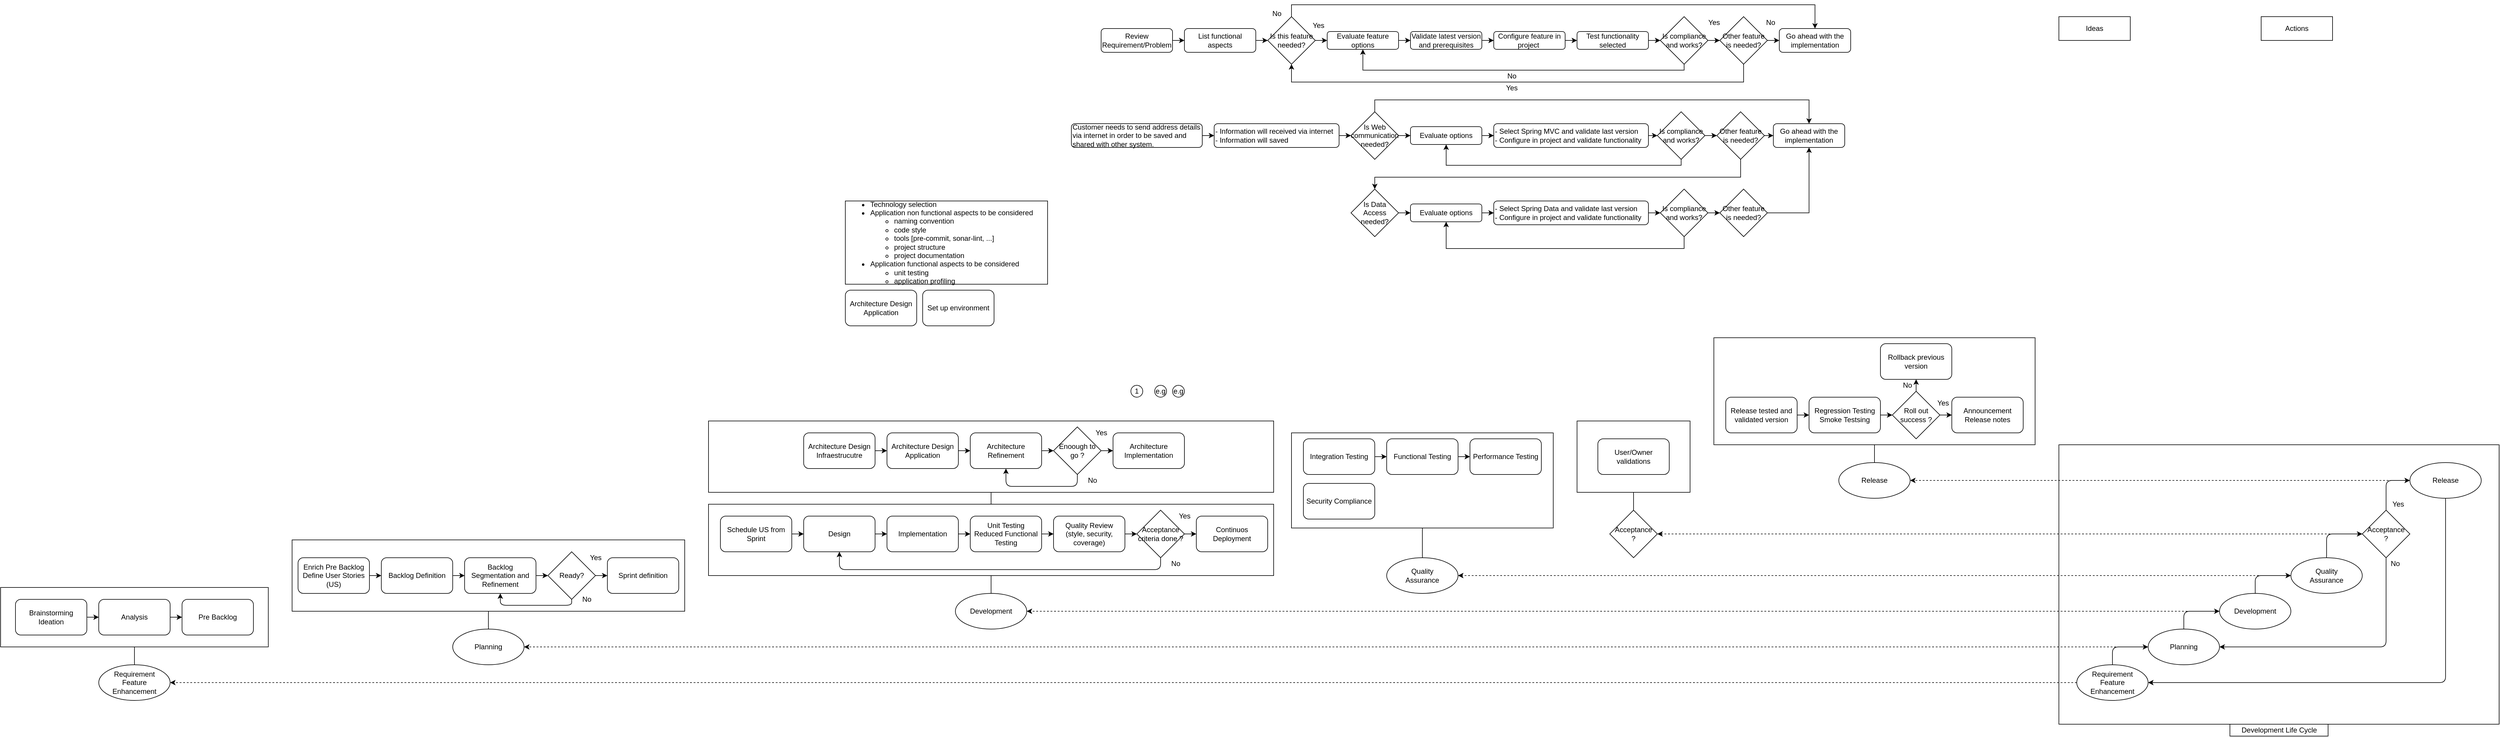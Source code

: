 <mxfile version="15.4.0" type="device" pages="4"><diagram id="9aM9zU-jrmGin_ZuHOns" name="dev-life-cycle-extended"><mxGraphModel dx="4822" dy="746" grid="1" gridSize="10" guides="1" tooltips="1" connect="1" arrows="1" fold="1" page="1" pageScale="1" pageWidth="850" pageHeight="1100" math="0" shadow="0"><root><mxCell id="oJB6XBYox_tsTmMt9i-t-0"/><mxCell id="oJB6XBYox_tsTmMt9i-t-1" parent="oJB6XBYox_tsTmMt9i-t-0"/><mxCell id="akzB4yupixY2TfO_MkYd-140" style="edgeStyle=orthogonalEdgeStyle;rounded=1;orthogonalLoop=1;jettySize=auto;html=1;endArrow=none;endFill=0;strokeWidth=1;" parent="oJB6XBYox_tsTmMt9i-t-1" source="akzB4yupixY2TfO_MkYd-135" target="akzB4yupixY2TfO_MkYd-82" edge="1"><mxGeometry relative="1" as="geometry"/></mxCell><mxCell id="akzB4yupixY2TfO_MkYd-135" value="" style="rounded=0;whiteSpace=wrap;html=1;" parent="oJB6XBYox_tsTmMt9i-t-1" vertex="1"><mxGeometry x="-2160" y="720" width="950" height="120" as="geometry"/></mxCell><mxCell id="akzB4yupixY2TfO_MkYd-126" value="" style="rounded=0;whiteSpace=wrap;html=1;" parent="oJB6XBYox_tsTmMt9i-t-1" vertex="1"><mxGeometry x="110" y="760" width="740" height="470" as="geometry"/></mxCell><mxCell id="akzB4yupixY2TfO_MkYd-111" value="" style="rounded=0;whiteSpace=wrap;html=1;" parent="oJB6XBYox_tsTmMt9i-t-1" vertex="1"><mxGeometry x="-470" y="580" width="540" height="180" as="geometry"/></mxCell><mxCell id="akzB4yupixY2TfO_MkYd-108" value="" style="rounded=0;whiteSpace=wrap;html=1;" parent="oJB6XBYox_tsTmMt9i-t-1" vertex="1"><mxGeometry x="-700" y="720" width="190" height="120" as="geometry"/></mxCell><mxCell id="akzB4yupixY2TfO_MkYd-104" value="" style="rounded=0;whiteSpace=wrap;html=1;" parent="oJB6XBYox_tsTmMt9i-t-1" vertex="1"><mxGeometry x="-1180" y="740" width="440" height="160" as="geometry"/></mxCell><mxCell id="akzB4yupixY2TfO_MkYd-82" value="" style="rounded=0;whiteSpace=wrap;html=1;" parent="oJB6XBYox_tsTmMt9i-t-1" vertex="1"><mxGeometry x="-2160" y="860" width="950" height="120" as="geometry"/></mxCell><mxCell id="akzB4yupixY2TfO_MkYd-67" value="" style="rounded=0;whiteSpace=wrap;html=1;" parent="oJB6XBYox_tsTmMt9i-t-1" vertex="1"><mxGeometry x="-2860" y="920" width="660" height="120" as="geometry"/></mxCell><mxCell id="akzB4yupixY2TfO_MkYd-59" value="" style="rounded=0;whiteSpace=wrap;html=1;" parent="oJB6XBYox_tsTmMt9i-t-1" vertex="1"><mxGeometry x="-3350" y="1000" width="450" height="100" as="geometry"/></mxCell><mxCell id="dzLt_jhGxoJlVogCUPyA-0" value="Actions" style="whiteSpace=wrap;html=1;" parent="oJB6XBYox_tsTmMt9i-t-1" vertex="1"><mxGeometry x="450" y="40" width="120" height="40" as="geometry"/></mxCell><mxCell id="dzLt_jhGxoJlVogCUPyA-1" value="Ideas" style="whiteSpace=wrap;html=1;" parent="oJB6XBYox_tsTmMt9i-t-1" vertex="1"><mxGeometry x="110" y="40" width="120" height="40" as="geometry"/></mxCell><mxCell id="akzB4yupixY2TfO_MkYd-10" style="edgeStyle=orthogonalEdgeStyle;rounded=1;orthogonalLoop=1;jettySize=auto;html=1;entryX=0;entryY=0.5;entryDx=0;entryDy=0;exitX=0.5;exitY=0;exitDx=0;exitDy=0;" parent="oJB6XBYox_tsTmMt9i-t-1" source="akzB4yupixY2TfO_MkYd-0" target="akzB4yupixY2TfO_MkYd-6" edge="1"><mxGeometry relative="1" as="geometry"/></mxCell><mxCell id="akzB4yupixY2TfO_MkYd-70" style="edgeStyle=orthogonalEdgeStyle;rounded=1;orthogonalLoop=1;jettySize=auto;html=1;endArrow=classic;endFill=1;dashed=1;" parent="oJB6XBYox_tsTmMt9i-t-1" source="akzB4yupixY2TfO_MkYd-0" target="akzB4yupixY2TfO_MkYd-69" edge="1"><mxGeometry relative="1" as="geometry"/></mxCell><mxCell id="akzB4yupixY2TfO_MkYd-0" value="Development" style="ellipse;whiteSpace=wrap;html=1;" parent="oJB6XBYox_tsTmMt9i-t-1" vertex="1"><mxGeometry x="380" y="1010" width="120" height="60" as="geometry"/></mxCell><mxCell id="akzB4yupixY2TfO_MkYd-15" style="edgeStyle=orthogonalEdgeStyle;rounded=1;orthogonalLoop=1;jettySize=auto;html=1;entryX=1;entryY=0.5;entryDx=0;entryDy=0;" parent="oJB6XBYox_tsTmMt9i-t-1" source="akzB4yupixY2TfO_MkYd-5" target="akzB4yupixY2TfO_MkYd-7" edge="1"><mxGeometry relative="1" as="geometry"><Array as="points"><mxPoint x="760" y="1160"/></Array></mxGeometry></mxCell><mxCell id="akzB4yupixY2TfO_MkYd-122" style="edgeStyle=orthogonalEdgeStyle;rounded=1;orthogonalLoop=1;jettySize=auto;html=1;entryX=1;entryY=0.5;entryDx=0;entryDy=0;endArrow=classic;endFill=1;dashed=1;" parent="oJB6XBYox_tsTmMt9i-t-1" source="akzB4yupixY2TfO_MkYd-5" target="akzB4yupixY2TfO_MkYd-121" edge="1"><mxGeometry relative="1" as="geometry"/></mxCell><mxCell id="akzB4yupixY2TfO_MkYd-5" value="Release" style="ellipse;whiteSpace=wrap;html=1;" parent="oJB6XBYox_tsTmMt9i-t-1" vertex="1"><mxGeometry x="700" y="790" width="120" height="60" as="geometry"/></mxCell><mxCell id="akzB4yupixY2TfO_MkYd-17" style="edgeStyle=orthogonalEdgeStyle;rounded=1;orthogonalLoop=1;jettySize=auto;html=1;entryX=0;entryY=0.5;entryDx=0;entryDy=0;" parent="oJB6XBYox_tsTmMt9i-t-1" source="akzB4yupixY2TfO_MkYd-6" target="akzB4yupixY2TfO_MkYd-16" edge="1"><mxGeometry relative="1" as="geometry"/></mxCell><mxCell id="akzB4yupixY2TfO_MkYd-88" style="edgeStyle=orthogonalEdgeStyle;rounded=1;orthogonalLoop=1;jettySize=auto;html=1;entryX=1;entryY=0.5;entryDx=0;entryDy=0;endArrow=classic;endFill=1;dashed=1;" parent="oJB6XBYox_tsTmMt9i-t-1" source="akzB4yupixY2TfO_MkYd-6" target="akzB4yupixY2TfO_MkYd-87" edge="1"><mxGeometry relative="1" as="geometry"/></mxCell><mxCell id="akzB4yupixY2TfO_MkYd-6" value="Quality &lt;br&gt;Assurance" style="ellipse;whiteSpace=wrap;html=1;" parent="oJB6XBYox_tsTmMt9i-t-1" vertex="1"><mxGeometry x="500" y="950" width="120" height="60" as="geometry"/></mxCell><mxCell id="akzB4yupixY2TfO_MkYd-13" style="edgeStyle=orthogonalEdgeStyle;rounded=1;orthogonalLoop=1;jettySize=auto;html=1;entryX=0;entryY=0.5;entryDx=0;entryDy=0;" parent="oJB6XBYox_tsTmMt9i-t-1" source="akzB4yupixY2TfO_MkYd-7" target="akzB4yupixY2TfO_MkYd-12" edge="1"><mxGeometry relative="1" as="geometry"/></mxCell><mxCell id="akzB4yupixY2TfO_MkYd-31" style="edgeStyle=orthogonalEdgeStyle;orthogonalLoop=1;jettySize=auto;html=1;entryX=1;entryY=0.5;entryDx=0;entryDy=0;rounded=1;dashed=1;" parent="oJB6XBYox_tsTmMt9i-t-1" source="akzB4yupixY2TfO_MkYd-7" target="akzB4yupixY2TfO_MkYd-30" edge="1"><mxGeometry relative="1" as="geometry"/></mxCell><mxCell id="akzB4yupixY2TfO_MkYd-7" value="Requirement&lt;br&gt;Feature&lt;br&gt;Enhancement" style="ellipse;whiteSpace=wrap;html=1;" parent="oJB6XBYox_tsTmMt9i-t-1" vertex="1"><mxGeometry x="140" y="1130" width="120" height="60" as="geometry"/></mxCell><mxCell id="akzB4yupixY2TfO_MkYd-14" style="edgeStyle=orthogonalEdgeStyle;rounded=1;orthogonalLoop=1;jettySize=auto;html=1;entryX=0;entryY=0.5;entryDx=0;entryDy=0;" parent="oJB6XBYox_tsTmMt9i-t-1" source="akzB4yupixY2TfO_MkYd-12" target="akzB4yupixY2TfO_MkYd-0" edge="1"><mxGeometry relative="1" as="geometry"/></mxCell><mxCell id="akzB4yupixY2TfO_MkYd-51" style="edgeStyle=orthogonalEdgeStyle;rounded=1;orthogonalLoop=1;jettySize=auto;html=1;entryX=1;entryY=0.5;entryDx=0;entryDy=0;endArrow=classic;endFill=1;dashed=1;" parent="oJB6XBYox_tsTmMt9i-t-1" source="akzB4yupixY2TfO_MkYd-12" target="akzB4yupixY2TfO_MkYd-43" edge="1"><mxGeometry relative="1" as="geometry"/></mxCell><mxCell id="akzB4yupixY2TfO_MkYd-12" value="Planning" style="ellipse;whiteSpace=wrap;html=1;" parent="oJB6XBYox_tsTmMt9i-t-1" vertex="1"><mxGeometry x="260" y="1070" width="120" height="60" as="geometry"/></mxCell><mxCell id="akzB4yupixY2TfO_MkYd-18" style="edgeStyle=orthogonalEdgeStyle;rounded=1;orthogonalLoop=1;jettySize=auto;html=1;entryX=0;entryY=0.5;entryDx=0;entryDy=0;exitX=0.5;exitY=0;exitDx=0;exitDy=0;" parent="oJB6XBYox_tsTmMt9i-t-1" source="akzB4yupixY2TfO_MkYd-16" target="akzB4yupixY2TfO_MkYd-5" edge="1"><mxGeometry relative="1" as="geometry"/></mxCell><mxCell id="akzB4yupixY2TfO_MkYd-23" style="edgeStyle=orthogonalEdgeStyle;rounded=1;orthogonalLoop=1;jettySize=auto;html=1;entryX=1;entryY=0.5;entryDx=0;entryDy=0;" parent="oJB6XBYox_tsTmMt9i-t-1" source="akzB4yupixY2TfO_MkYd-16" target="akzB4yupixY2TfO_MkYd-12" edge="1"><mxGeometry relative="1" as="geometry"><Array as="points"><mxPoint x="660" y="1100"/></Array></mxGeometry></mxCell><mxCell id="akzB4yupixY2TfO_MkYd-110" style="edgeStyle=orthogonalEdgeStyle;rounded=1;orthogonalLoop=1;jettySize=auto;html=1;endArrow=classic;endFill=1;dashed=1;" parent="oJB6XBYox_tsTmMt9i-t-1" source="akzB4yupixY2TfO_MkYd-16" target="akzB4yupixY2TfO_MkYd-109" edge="1"><mxGeometry relative="1" as="geometry"/></mxCell><mxCell id="akzB4yupixY2TfO_MkYd-16" value="Acceptance&lt;br&gt;?" style="rhombus;whiteSpace=wrap;html=1;" parent="oJB6XBYox_tsTmMt9i-t-1" vertex="1"><mxGeometry x="620" y="870" width="80" height="80" as="geometry"/></mxCell><mxCell id="akzB4yupixY2TfO_MkYd-24" value="No" style="text;html=1;align=center;verticalAlign=middle;resizable=0;points=[];autosize=1;strokeColor=none;fillColor=none;" parent="oJB6XBYox_tsTmMt9i-t-1" vertex="1"><mxGeometry x="660" y="950" width="30" height="20" as="geometry"/></mxCell><mxCell id="akzB4yupixY2TfO_MkYd-26" value="Yes" style="text;html=1;align=center;verticalAlign=middle;resizable=0;points=[];autosize=1;strokeColor=none;fillColor=none;" parent="oJB6XBYox_tsTmMt9i-t-1" vertex="1"><mxGeometry x="660" y="850" width="40" height="20" as="geometry"/></mxCell><mxCell id="akzB4yupixY2TfO_MkYd-42" style="edgeStyle=orthogonalEdgeStyle;rounded=1;orthogonalLoop=1;jettySize=auto;html=1;endArrow=none;endFill=0;entryX=0.5;entryY=1;entryDx=0;entryDy=0;" parent="oJB6XBYox_tsTmMt9i-t-1" source="akzB4yupixY2TfO_MkYd-30" target="akzB4yupixY2TfO_MkYd-59" edge="1"><mxGeometry relative="1" as="geometry"><mxPoint x="-3125" y="1091.25" as="targetPoint"/></mxGeometry></mxCell><mxCell id="akzB4yupixY2TfO_MkYd-30" value="Requirement&lt;br&gt;Feature&lt;br&gt;Enhancement" style="ellipse;whiteSpace=wrap;html=1;" parent="oJB6XBYox_tsTmMt9i-t-1" vertex="1"><mxGeometry x="-3185" y="1130" width="120" height="60" as="geometry"/></mxCell><mxCell id="akzB4yupixY2TfO_MkYd-68" style="edgeStyle=orthogonalEdgeStyle;rounded=1;orthogonalLoop=1;jettySize=auto;html=1;entryX=0.5;entryY=1;entryDx=0;entryDy=0;endArrow=none;endFill=0;" parent="oJB6XBYox_tsTmMt9i-t-1" source="akzB4yupixY2TfO_MkYd-43" target="akzB4yupixY2TfO_MkYd-67" edge="1"><mxGeometry relative="1" as="geometry"/></mxCell><mxCell id="akzB4yupixY2TfO_MkYd-43" value="Planning" style="ellipse;whiteSpace=wrap;html=1;" parent="oJB6XBYox_tsTmMt9i-t-1" vertex="1"><mxGeometry x="-2590" y="1070" width="120" height="60" as="geometry"/></mxCell><mxCell id="akzB4yupixY2TfO_MkYd-57" style="edgeStyle=orthogonalEdgeStyle;rounded=1;orthogonalLoop=1;jettySize=auto;html=1;endArrow=classic;endFill=1;" parent="oJB6XBYox_tsTmMt9i-t-1" source="akzB4yupixY2TfO_MkYd-54" target="akzB4yupixY2TfO_MkYd-55" edge="1"><mxGeometry relative="1" as="geometry"/></mxCell><mxCell id="akzB4yupixY2TfO_MkYd-54" value="&lt;span&gt;Brainstorming&lt;/span&gt;&lt;br&gt;&lt;span&gt;Ideation&lt;/span&gt;" style="rounded=1;whiteSpace=wrap;html=1;" parent="oJB6XBYox_tsTmMt9i-t-1" vertex="1"><mxGeometry x="-3325" y="1020" width="120" height="60" as="geometry"/></mxCell><mxCell id="akzB4yupixY2TfO_MkYd-58" style="edgeStyle=orthogonalEdgeStyle;rounded=1;orthogonalLoop=1;jettySize=auto;html=1;entryX=0;entryY=0.5;entryDx=0;entryDy=0;endArrow=classic;endFill=1;" parent="oJB6XBYox_tsTmMt9i-t-1" source="akzB4yupixY2TfO_MkYd-55" target="akzB4yupixY2TfO_MkYd-56" edge="1"><mxGeometry relative="1" as="geometry"/></mxCell><mxCell id="akzB4yupixY2TfO_MkYd-55" value="Analysis" style="rounded=1;whiteSpace=wrap;html=1;" parent="oJB6XBYox_tsTmMt9i-t-1" vertex="1"><mxGeometry x="-3185" y="1020" width="120" height="60" as="geometry"/></mxCell><mxCell id="akzB4yupixY2TfO_MkYd-56" value="Pre Backlog" style="rounded=1;whiteSpace=wrap;html=1;" parent="oJB6XBYox_tsTmMt9i-t-1" vertex="1"><mxGeometry x="-3045" y="1020" width="120" height="60" as="geometry"/></mxCell><mxCell id="akzB4yupixY2TfO_MkYd-64" style="edgeStyle=orthogonalEdgeStyle;rounded=1;orthogonalLoop=1;jettySize=auto;html=1;endArrow=classic;endFill=1;" parent="oJB6XBYox_tsTmMt9i-t-1" source="akzB4yupixY2TfO_MkYd-60" target="akzB4yupixY2TfO_MkYd-61" edge="1"><mxGeometry relative="1" as="geometry"/></mxCell><mxCell id="akzB4yupixY2TfO_MkYd-60" value="Enrich Pre Backlog&lt;br&gt;Define User Stories (US)" style="rounded=1;whiteSpace=wrap;html=1;" parent="oJB6XBYox_tsTmMt9i-t-1" vertex="1"><mxGeometry x="-2850" y="950" width="120" height="60" as="geometry"/></mxCell><mxCell id="akzB4yupixY2TfO_MkYd-65" style="edgeStyle=orthogonalEdgeStyle;rounded=1;orthogonalLoop=1;jettySize=auto;html=1;entryX=0;entryY=0.5;entryDx=0;entryDy=0;endArrow=classic;endFill=1;" parent="oJB6XBYox_tsTmMt9i-t-1" source="akzB4yupixY2TfO_MkYd-61" target="akzB4yupixY2TfO_MkYd-62" edge="1"><mxGeometry relative="1" as="geometry"/></mxCell><mxCell id="akzB4yupixY2TfO_MkYd-61" value="Backlog Definition" style="rounded=1;whiteSpace=wrap;html=1;" parent="oJB6XBYox_tsTmMt9i-t-1" vertex="1"><mxGeometry x="-2710" y="950" width="120" height="60" as="geometry"/></mxCell><mxCell id="MN_T7ksoGReNfBUQMk4L-0" style="edgeStyle=orthogonalEdgeStyle;rounded=0;orthogonalLoop=1;jettySize=auto;html=1;" parent="oJB6XBYox_tsTmMt9i-t-1" source="akzB4yupixY2TfO_MkYd-62" target="akzB4yupixY2TfO_MkYd-147" edge="1"><mxGeometry relative="1" as="geometry"/></mxCell><mxCell id="akzB4yupixY2TfO_MkYd-62" value="Backlog Segmentation and Refinement" style="rounded=1;whiteSpace=wrap;html=1;" parent="oJB6XBYox_tsTmMt9i-t-1" vertex="1"><mxGeometry x="-2570" y="950" width="120" height="60" as="geometry"/></mxCell><mxCell id="akzB4yupixY2TfO_MkYd-63" value="Sprint definition" style="rounded=1;whiteSpace=wrap;html=1;" parent="oJB6XBYox_tsTmMt9i-t-1" vertex="1"><mxGeometry x="-2330" y="950" width="120" height="60" as="geometry"/></mxCell><mxCell id="akzB4yupixY2TfO_MkYd-86" style="edgeStyle=orthogonalEdgeStyle;rounded=1;orthogonalLoop=1;jettySize=auto;html=1;entryX=0.5;entryY=1;entryDx=0;entryDy=0;endArrow=none;endFill=0;" parent="oJB6XBYox_tsTmMt9i-t-1" source="akzB4yupixY2TfO_MkYd-69" target="akzB4yupixY2TfO_MkYd-82" edge="1"><mxGeometry relative="1" as="geometry"/></mxCell><mxCell id="akzB4yupixY2TfO_MkYd-69" value="Development" style="ellipse;whiteSpace=wrap;html=1;" parent="oJB6XBYox_tsTmMt9i-t-1" vertex="1"><mxGeometry x="-1745" y="1010" width="120" height="60" as="geometry"/></mxCell><mxCell id="akzB4yupixY2TfO_MkYd-77" style="edgeStyle=orthogonalEdgeStyle;rounded=1;orthogonalLoop=1;jettySize=auto;html=1;endArrow=classic;endFill=1;" parent="oJB6XBYox_tsTmMt9i-t-1" source="akzB4yupixY2TfO_MkYd-71" target="akzB4yupixY2TfO_MkYd-72" edge="1"><mxGeometry relative="1" as="geometry"/></mxCell><mxCell id="akzB4yupixY2TfO_MkYd-71" value="Design" style="rounded=1;whiteSpace=wrap;html=1;" parent="oJB6XBYox_tsTmMt9i-t-1" vertex="1"><mxGeometry x="-2000" y="880" width="120" height="60" as="geometry"/></mxCell><mxCell id="akzB4yupixY2TfO_MkYd-78" style="edgeStyle=orthogonalEdgeStyle;rounded=1;orthogonalLoop=1;jettySize=auto;html=1;entryX=0;entryY=0.5;entryDx=0;entryDy=0;endArrow=classic;endFill=1;" parent="oJB6XBYox_tsTmMt9i-t-1" source="akzB4yupixY2TfO_MkYd-72" target="akzB4yupixY2TfO_MkYd-73" edge="1"><mxGeometry relative="1" as="geometry"/></mxCell><mxCell id="akzB4yupixY2TfO_MkYd-72" value="Implementation" style="rounded=1;whiteSpace=wrap;html=1;" parent="oJB6XBYox_tsTmMt9i-t-1" vertex="1"><mxGeometry x="-1860" y="880" width="120" height="60" as="geometry"/></mxCell><mxCell id="akzB4yupixY2TfO_MkYd-84" style="edgeStyle=orthogonalEdgeStyle;rounded=1;orthogonalLoop=1;jettySize=auto;html=1;endArrow=classic;endFill=1;" parent="oJB6XBYox_tsTmMt9i-t-1" source="akzB4yupixY2TfO_MkYd-73" target="akzB4yupixY2TfO_MkYd-83" edge="1"><mxGeometry relative="1" as="geometry"/></mxCell><mxCell id="akzB4yupixY2TfO_MkYd-73" value="Unit Testing&lt;br&gt;Reduced Functional Testing" style="rounded=1;whiteSpace=wrap;html=1;" parent="oJB6XBYox_tsTmMt9i-t-1" vertex="1"><mxGeometry x="-1720" y="880" width="120" height="60" as="geometry"/></mxCell><mxCell id="akzB4yupixY2TfO_MkYd-118" style="edgeStyle=orthogonalEdgeStyle;rounded=1;orthogonalLoop=1;jettySize=auto;html=1;endArrow=classic;endFill=1;" parent="oJB6XBYox_tsTmMt9i-t-1" source="akzB4yupixY2TfO_MkYd-74" target="akzB4yupixY2TfO_MkYd-114" edge="1"><mxGeometry relative="1" as="geometry"/></mxCell><mxCell id="akzB4yupixY2TfO_MkYd-74" value="Regression Testing&lt;br&gt;Smoke Testsing" style="rounded=1;whiteSpace=wrap;html=1;" parent="oJB6XBYox_tsTmMt9i-t-1" vertex="1"><mxGeometry x="-310" y="680" width="120" height="60" as="geometry"/></mxCell><mxCell id="akzB4yupixY2TfO_MkYd-76" style="edgeStyle=orthogonalEdgeStyle;rounded=1;orthogonalLoop=1;jettySize=auto;html=1;endArrow=classic;endFill=1;" parent="oJB6XBYox_tsTmMt9i-t-1" source="akzB4yupixY2TfO_MkYd-75" target="akzB4yupixY2TfO_MkYd-71" edge="1"><mxGeometry relative="1" as="geometry"/></mxCell><mxCell id="akzB4yupixY2TfO_MkYd-75" value="Schedule US from Sprint" style="rounded=1;whiteSpace=wrap;html=1;" parent="oJB6XBYox_tsTmMt9i-t-1" vertex="1"><mxGeometry x="-2140" y="880" width="120" height="60" as="geometry"/></mxCell><mxCell id="akzB4yupixY2TfO_MkYd-81" style="edgeStyle=orthogonalEdgeStyle;rounded=1;orthogonalLoop=1;jettySize=auto;html=1;entryX=0.5;entryY=1;entryDx=0;entryDy=0;endArrow=classic;endFill=1;" parent="oJB6XBYox_tsTmMt9i-t-1" source="akzB4yupixY2TfO_MkYd-79" target="akzB4yupixY2TfO_MkYd-71" edge="1"><mxGeometry relative="1" as="geometry"><Array as="points"><mxPoint x="-1400" y="970"/><mxPoint x="-1940" y="970"/></Array></mxGeometry></mxCell><mxCell id="akzB4yupixY2TfO_MkYd-96" style="edgeStyle=orthogonalEdgeStyle;rounded=1;orthogonalLoop=1;jettySize=auto;html=1;endArrow=classic;endFill=1;" parent="oJB6XBYox_tsTmMt9i-t-1" source="akzB4yupixY2TfO_MkYd-79" target="akzB4yupixY2TfO_MkYd-95" edge="1"><mxGeometry relative="1" as="geometry"/></mxCell><mxCell id="akzB4yupixY2TfO_MkYd-79" value="Acceptance criteria done ?" style="rhombus;whiteSpace=wrap;html=1;" parent="oJB6XBYox_tsTmMt9i-t-1" vertex="1"><mxGeometry x="-1440" y="870" width="80" height="80" as="geometry"/></mxCell><mxCell id="akzB4yupixY2TfO_MkYd-85" style="edgeStyle=orthogonalEdgeStyle;rounded=1;orthogonalLoop=1;jettySize=auto;html=1;entryX=0;entryY=0.5;entryDx=0;entryDy=0;endArrow=classic;endFill=1;" parent="oJB6XBYox_tsTmMt9i-t-1" source="akzB4yupixY2TfO_MkYd-83" target="akzB4yupixY2TfO_MkYd-79" edge="1"><mxGeometry relative="1" as="geometry"/></mxCell><mxCell id="akzB4yupixY2TfO_MkYd-83" value="Quality Review&lt;br&gt;(style, security, coverage)" style="rounded=1;whiteSpace=wrap;html=1;" parent="oJB6XBYox_tsTmMt9i-t-1" vertex="1"><mxGeometry x="-1580" y="880" width="120" height="60" as="geometry"/></mxCell><mxCell id="akzB4yupixY2TfO_MkYd-106" style="edgeStyle=orthogonalEdgeStyle;rounded=1;orthogonalLoop=1;jettySize=auto;html=1;entryX=0.5;entryY=1;entryDx=0;entryDy=0;endArrow=none;endFill=0;" parent="oJB6XBYox_tsTmMt9i-t-1" source="akzB4yupixY2TfO_MkYd-87" target="akzB4yupixY2TfO_MkYd-104" edge="1"><mxGeometry relative="1" as="geometry"/></mxCell><mxCell id="akzB4yupixY2TfO_MkYd-87" value="Quality &lt;br&gt;Assurance" style="ellipse;whiteSpace=wrap;html=1;" parent="oJB6XBYox_tsTmMt9i-t-1" vertex="1"><mxGeometry x="-1020" y="950" width="120" height="60" as="geometry"/></mxCell><mxCell id="akzB4yupixY2TfO_MkYd-94" style="edgeStyle=orthogonalEdgeStyle;rounded=1;orthogonalLoop=1;jettySize=auto;html=1;endArrow=classic;endFill=1;" parent="oJB6XBYox_tsTmMt9i-t-1" source="akzB4yupixY2TfO_MkYd-89" target="akzB4yupixY2TfO_MkYd-91" edge="1"><mxGeometry relative="1" as="geometry"/></mxCell><mxCell id="akzB4yupixY2TfO_MkYd-89" value="Functional Testing" style="rounded=1;whiteSpace=wrap;html=1;" parent="oJB6XBYox_tsTmMt9i-t-1" vertex="1"><mxGeometry x="-1020" y="750" width="120" height="60" as="geometry"/></mxCell><mxCell id="akzB4yupixY2TfO_MkYd-90" value="Security Compliance" style="rounded=1;whiteSpace=wrap;html=1;" parent="oJB6XBYox_tsTmMt9i-t-1" vertex="1"><mxGeometry x="-1160" y="825" width="120" height="60" as="geometry"/></mxCell><mxCell id="akzB4yupixY2TfO_MkYd-91" value="Performance Testing" style="rounded=1;whiteSpace=wrap;html=1;" parent="oJB6XBYox_tsTmMt9i-t-1" vertex="1"><mxGeometry x="-880" y="750" width="120" height="60" as="geometry"/></mxCell><mxCell id="akzB4yupixY2TfO_MkYd-93" style="edgeStyle=orthogonalEdgeStyle;rounded=1;orthogonalLoop=1;jettySize=auto;html=1;endArrow=classic;endFill=1;" parent="oJB6XBYox_tsTmMt9i-t-1" source="akzB4yupixY2TfO_MkYd-92" target="akzB4yupixY2TfO_MkYd-89" edge="1"><mxGeometry relative="1" as="geometry"/></mxCell><mxCell id="akzB4yupixY2TfO_MkYd-92" value="Integration Testing" style="rounded=1;whiteSpace=wrap;html=1;" parent="oJB6XBYox_tsTmMt9i-t-1" vertex="1"><mxGeometry x="-1160" y="750" width="120" height="60" as="geometry"/></mxCell><mxCell id="akzB4yupixY2TfO_MkYd-95" value="Continuos Deployment" style="rounded=1;whiteSpace=wrap;html=1;" parent="oJB6XBYox_tsTmMt9i-t-1" vertex="1"><mxGeometry x="-1340" y="880" width="120" height="60" as="geometry"/></mxCell><mxCell id="akzB4yupixY2TfO_MkYd-101" value="Yes" style="text;html=1;align=center;verticalAlign=middle;resizable=0;points=[];autosize=1;strokeColor=none;fillColor=none;" parent="oJB6XBYox_tsTmMt9i-t-1" vertex="1"><mxGeometry x="-1380" y="870" width="40" height="20" as="geometry"/></mxCell><mxCell id="akzB4yupixY2TfO_MkYd-102" value="No" style="text;html=1;align=center;verticalAlign=middle;resizable=0;points=[];autosize=1;strokeColor=none;fillColor=none;" parent="oJB6XBYox_tsTmMt9i-t-1" vertex="1"><mxGeometry x="-1390" y="950" width="30" height="20" as="geometry"/></mxCell><mxCell id="akzB4yupixY2TfO_MkYd-103" value="User/Owner validations" style="rounded=1;whiteSpace=wrap;html=1;" parent="oJB6XBYox_tsTmMt9i-t-1" vertex="1"><mxGeometry x="-665" y="750" width="120" height="60" as="geometry"/></mxCell><mxCell id="akzB4yupixY2TfO_MkYd-117" style="edgeStyle=orthogonalEdgeStyle;rounded=1;orthogonalLoop=1;jettySize=auto;html=1;endArrow=none;endFill=0;" parent="oJB6XBYox_tsTmMt9i-t-1" source="akzB4yupixY2TfO_MkYd-109" target="akzB4yupixY2TfO_MkYd-108" edge="1"><mxGeometry relative="1" as="geometry"/></mxCell><mxCell id="akzB4yupixY2TfO_MkYd-109" value="Acceptance&lt;br&gt;?" style="rhombus;whiteSpace=wrap;html=1;" parent="oJB6XBYox_tsTmMt9i-t-1" vertex="1"><mxGeometry x="-645" y="870" width="80" height="80" as="geometry"/></mxCell><mxCell id="akzB4yupixY2TfO_MkYd-113" style="edgeStyle=orthogonalEdgeStyle;rounded=1;orthogonalLoop=1;jettySize=auto;html=1;endArrow=classic;endFill=1;" parent="oJB6XBYox_tsTmMt9i-t-1" source="akzB4yupixY2TfO_MkYd-112" target="akzB4yupixY2TfO_MkYd-74" edge="1"><mxGeometry relative="1" as="geometry"/></mxCell><mxCell id="akzB4yupixY2TfO_MkYd-112" value="Release tested and validated version" style="rounded=1;whiteSpace=wrap;html=1;" parent="oJB6XBYox_tsTmMt9i-t-1" vertex="1"><mxGeometry x="-450" y="680" width="120" height="60" as="geometry"/></mxCell><mxCell id="akzB4yupixY2TfO_MkYd-119" style="edgeStyle=orthogonalEdgeStyle;rounded=1;orthogonalLoop=1;jettySize=auto;html=1;endArrow=classic;endFill=1;" parent="oJB6XBYox_tsTmMt9i-t-1" source="akzB4yupixY2TfO_MkYd-114" target="akzB4yupixY2TfO_MkYd-115" edge="1"><mxGeometry relative="1" as="geometry"/></mxCell><mxCell id="akzB4yupixY2TfO_MkYd-120" style="edgeStyle=orthogonalEdgeStyle;rounded=1;orthogonalLoop=1;jettySize=auto;html=1;entryX=0.5;entryY=1;entryDx=0;entryDy=0;endArrow=classic;endFill=1;" parent="oJB6XBYox_tsTmMt9i-t-1" source="akzB4yupixY2TfO_MkYd-114" target="akzB4yupixY2TfO_MkYd-116" edge="1"><mxGeometry relative="1" as="geometry"/></mxCell><mxCell id="akzB4yupixY2TfO_MkYd-114" value="Roll out success ?" style="rhombus;whiteSpace=wrap;html=1;" parent="oJB6XBYox_tsTmMt9i-t-1" vertex="1"><mxGeometry x="-170" y="670" width="80" height="80" as="geometry"/></mxCell><mxCell id="akzB4yupixY2TfO_MkYd-115" value="Announcement&lt;br&gt;Release notes" style="rounded=1;whiteSpace=wrap;html=1;" parent="oJB6XBYox_tsTmMt9i-t-1" vertex="1"><mxGeometry x="-70" y="680" width="120" height="60" as="geometry"/></mxCell><mxCell id="akzB4yupixY2TfO_MkYd-116" value="Rollback previous version" style="rounded=1;whiteSpace=wrap;html=1;" parent="oJB6XBYox_tsTmMt9i-t-1" vertex="1"><mxGeometry x="-190" y="590" width="120" height="60" as="geometry"/></mxCell><mxCell id="akzB4yupixY2TfO_MkYd-123" style="edgeStyle=orthogonalEdgeStyle;rounded=1;orthogonalLoop=1;jettySize=auto;html=1;endArrow=none;endFill=0;" parent="oJB6XBYox_tsTmMt9i-t-1" source="akzB4yupixY2TfO_MkYd-121" target="akzB4yupixY2TfO_MkYd-111" edge="1"><mxGeometry relative="1" as="geometry"/></mxCell><mxCell id="akzB4yupixY2TfO_MkYd-121" value="Release" style="ellipse;whiteSpace=wrap;html=1;" parent="oJB6XBYox_tsTmMt9i-t-1" vertex="1"><mxGeometry x="-260" y="790" width="120" height="60" as="geometry"/></mxCell><mxCell id="akzB4yupixY2TfO_MkYd-124" value="Yes" style="text;html=1;align=center;verticalAlign=middle;resizable=0;points=[];autosize=1;strokeColor=none;fillColor=none;" parent="oJB6XBYox_tsTmMt9i-t-1" vertex="1"><mxGeometry x="-105" y="680" width="40" height="20" as="geometry"/></mxCell><mxCell id="akzB4yupixY2TfO_MkYd-125" value="No" style="text;html=1;align=center;verticalAlign=middle;resizable=0;points=[];autosize=1;strokeColor=none;fillColor=none;" parent="oJB6XBYox_tsTmMt9i-t-1" vertex="1"><mxGeometry x="-160" y="650" width="30" height="20" as="geometry"/></mxCell><mxCell id="akzB4yupixY2TfO_MkYd-132" style="edgeStyle=orthogonalEdgeStyle;rounded=1;orthogonalLoop=1;jettySize=auto;html=1;endArrow=classic;endFill=1;" parent="oJB6XBYox_tsTmMt9i-t-1" source="akzB4yupixY2TfO_MkYd-127" target="akzB4yupixY2TfO_MkYd-129" edge="1"><mxGeometry relative="1" as="geometry"/></mxCell><mxCell id="akzB4yupixY2TfO_MkYd-127" value="Architecture Design&lt;br&gt;Application" style="rounded=1;whiteSpace=wrap;html=1;" parent="oJB6XBYox_tsTmMt9i-t-1" vertex="1"><mxGeometry x="-1860" y="740" width="120" height="60" as="geometry"/></mxCell><mxCell id="akzB4yupixY2TfO_MkYd-128" value="Architecture Implementation" style="rounded=1;whiteSpace=wrap;html=1;" parent="oJB6XBYox_tsTmMt9i-t-1" vertex="1"><mxGeometry x="-1480" y="740" width="120" height="60" as="geometry"/></mxCell><mxCell id="akzB4yupixY2TfO_MkYd-133" style="edgeStyle=orthogonalEdgeStyle;rounded=1;orthogonalLoop=1;jettySize=auto;html=1;entryX=0;entryY=0.5;entryDx=0;entryDy=0;endArrow=classic;endFill=1;" parent="oJB6XBYox_tsTmMt9i-t-1" source="akzB4yupixY2TfO_MkYd-129" target="akzB4yupixY2TfO_MkYd-130" edge="1"><mxGeometry relative="1" as="geometry"/></mxCell><mxCell id="akzB4yupixY2TfO_MkYd-129" value="Architecture Refinement" style="rounded=1;whiteSpace=wrap;html=1;" parent="oJB6XBYox_tsTmMt9i-t-1" vertex="1"><mxGeometry x="-1720" y="740" width="120" height="60" as="geometry"/></mxCell><mxCell id="akzB4yupixY2TfO_MkYd-134" style="edgeStyle=orthogonalEdgeStyle;rounded=1;orthogonalLoop=1;jettySize=auto;html=1;entryX=0;entryY=0.5;entryDx=0;entryDy=0;endArrow=classic;endFill=1;" parent="oJB6XBYox_tsTmMt9i-t-1" source="akzB4yupixY2TfO_MkYd-130" target="akzB4yupixY2TfO_MkYd-128" edge="1"><mxGeometry relative="1" as="geometry"/></mxCell><mxCell id="akzB4yupixY2TfO_MkYd-136" style="edgeStyle=orthogonalEdgeStyle;rounded=1;orthogonalLoop=1;jettySize=auto;html=1;entryX=0.5;entryY=1;entryDx=0;entryDy=0;endArrow=classic;endFill=1;" parent="oJB6XBYox_tsTmMt9i-t-1" source="akzB4yupixY2TfO_MkYd-130" target="akzB4yupixY2TfO_MkYd-129" edge="1"><mxGeometry relative="1" as="geometry"><Array as="points"><mxPoint x="-1540" y="830"/><mxPoint x="-1660" y="830"/></Array></mxGeometry></mxCell><mxCell id="akzB4yupixY2TfO_MkYd-130" value="Enoough to go ?" style="rhombus;whiteSpace=wrap;html=1;" parent="oJB6XBYox_tsTmMt9i-t-1" vertex="1"><mxGeometry x="-1580" y="730" width="80" height="80" as="geometry"/></mxCell><mxCell id="akzB4yupixY2TfO_MkYd-137" value="Yes" style="text;html=1;align=center;verticalAlign=middle;resizable=0;points=[];autosize=1;strokeColor=none;fillColor=none;" parent="oJB6XBYox_tsTmMt9i-t-1" vertex="1"><mxGeometry x="-1520" y="730" width="40" height="20" as="geometry"/></mxCell><mxCell id="akzB4yupixY2TfO_MkYd-138" value="No" style="text;html=1;align=center;verticalAlign=middle;resizable=0;points=[];autosize=1;strokeColor=none;fillColor=none;" parent="oJB6XBYox_tsTmMt9i-t-1" vertex="1"><mxGeometry x="-1530" y="810" width="30" height="20" as="geometry"/></mxCell><mxCell id="akzB4yupixY2TfO_MkYd-142" style="edgeStyle=orthogonalEdgeStyle;rounded=1;orthogonalLoop=1;jettySize=auto;html=1;endArrow=classic;endFill=1;strokeWidth=1;" parent="oJB6XBYox_tsTmMt9i-t-1" source="akzB4yupixY2TfO_MkYd-141" target="akzB4yupixY2TfO_MkYd-127" edge="1"><mxGeometry relative="1" as="geometry"/></mxCell><mxCell id="akzB4yupixY2TfO_MkYd-141" value="Architecture Design&lt;br&gt;Infraestrucutre" style="rounded=1;whiteSpace=wrap;html=1;" parent="oJB6XBYox_tsTmMt9i-t-1" vertex="1"><mxGeometry x="-2000" y="740" width="120" height="60" as="geometry"/></mxCell><mxCell id="akzB4yupixY2TfO_MkYd-143" value="Architecture Design&lt;br&gt;Application" style="rounded=1;whiteSpace=wrap;html=1;" parent="oJB6XBYox_tsTmMt9i-t-1" vertex="1"><mxGeometry x="-1930" y="500" width="120" height="60" as="geometry"/></mxCell><mxCell id="akzB4yupixY2TfO_MkYd-145" value="&lt;ul&gt;&lt;li&gt;Technology selection&lt;/li&gt;&lt;li&gt;Application non functional aspects to be considered&lt;/li&gt;&lt;ul&gt;&lt;li&gt;naming convention&lt;/li&gt;&lt;li&gt;code style&lt;/li&gt;&lt;li&gt;tools [pre-commit, sonar-lint, ...]&lt;/li&gt;&lt;li&gt;project structure&lt;/li&gt;&lt;li&gt;project documentation&lt;/li&gt;&lt;/ul&gt;&lt;li&gt;Application functional aspects to be considered&lt;/li&gt;&lt;ul&gt;&lt;li&gt;unit testing&lt;/li&gt;&lt;li&gt;application profiling&lt;/li&gt;&lt;/ul&gt;&lt;/ul&gt;" style="rounded=0;whiteSpace=wrap;html=1;strokeWidth=1;align=left;" parent="oJB6XBYox_tsTmMt9i-t-1" vertex="1"><mxGeometry x="-1930" y="350" width="340" height="140" as="geometry"/></mxCell><mxCell id="akzB4yupixY2TfO_MkYd-146" value="Set up environment" style="rounded=1;whiteSpace=wrap;html=1;" parent="oJB6XBYox_tsTmMt9i-t-1" vertex="1"><mxGeometry x="-1800" y="500" width="120" height="60" as="geometry"/></mxCell><mxCell id="MN_T7ksoGReNfBUQMk4L-2" style="edgeStyle=orthogonalEdgeStyle;rounded=0;orthogonalLoop=1;jettySize=auto;html=1;" parent="oJB6XBYox_tsTmMt9i-t-1" source="akzB4yupixY2TfO_MkYd-147" target="akzB4yupixY2TfO_MkYd-63" edge="1"><mxGeometry relative="1" as="geometry"/></mxCell><mxCell id="MN_T7ksoGReNfBUQMk4L-3" style="edgeStyle=orthogonalEdgeStyle;rounded=1;orthogonalLoop=1;jettySize=auto;html=1;entryX=0.5;entryY=1;entryDx=0;entryDy=0;" parent="oJB6XBYox_tsTmMt9i-t-1" source="akzB4yupixY2TfO_MkYd-147" target="akzB4yupixY2TfO_MkYd-62" edge="1"><mxGeometry relative="1" as="geometry"><Array as="points"><mxPoint x="-2390" y="1030"/><mxPoint x="-2510" y="1030"/></Array></mxGeometry></mxCell><mxCell id="akzB4yupixY2TfO_MkYd-147" value="Ready?" style="rhombus;whiteSpace=wrap;html=1;" parent="oJB6XBYox_tsTmMt9i-t-1" vertex="1"><mxGeometry x="-2430" y="940" width="80" height="80" as="geometry"/></mxCell><mxCell id="MN_T7ksoGReNfBUQMk4L-4" value="Yes" style="text;html=1;align=center;verticalAlign=middle;resizable=0;points=[];autosize=1;strokeColor=none;fillColor=none;" parent="oJB6XBYox_tsTmMt9i-t-1" vertex="1"><mxGeometry x="-2370" y="940" width="40" height="20" as="geometry"/></mxCell><mxCell id="MN_T7ksoGReNfBUQMk4L-5" value="No" style="text;html=1;align=center;verticalAlign=middle;resizable=0;points=[];autosize=1;strokeColor=none;fillColor=none;" parent="oJB6XBYox_tsTmMt9i-t-1" vertex="1"><mxGeometry x="-2380" y="1010" width="30" height="20" as="geometry"/></mxCell><mxCell id="KrXhcUOnGUWFWCDwaW83-0" value="Development Life Cycle" style="rounded=0;whiteSpace=wrap;html=1;" parent="oJB6XBYox_tsTmMt9i-t-1" vertex="1"><mxGeometry x="397.5" y="1230" width="165" height="20" as="geometry"/></mxCell><mxCell id="0DWcoJGBlO2e1fwQwLvc-27" style="edgeStyle=orthogonalEdgeStyle;rounded=0;orthogonalLoop=1;jettySize=auto;html=1;" parent="oJB6XBYox_tsTmMt9i-t-1" source="KrXhcUOnGUWFWCDwaW83-9" target="KrXhcUOnGUWFWCDwaW83-12" edge="1"><mxGeometry relative="1" as="geometry"/></mxCell><mxCell id="KrXhcUOnGUWFWCDwaW83-9" value="Review Requirement/Problem" style="rounded=1;whiteSpace=wrap;html=1;" parent="oJB6XBYox_tsTmMt9i-t-1" vertex="1"><mxGeometry x="-1500" y="60" width="120" height="40" as="geometry"/></mxCell><mxCell id="0DWcoJGBlO2e1fwQwLvc-25" style="edgeStyle=orthogonalEdgeStyle;rounded=0;orthogonalLoop=1;jettySize=auto;html=1;" parent="oJB6XBYox_tsTmMt9i-t-1" source="KrXhcUOnGUWFWCDwaW83-10" target="0DWcoJGBlO2e1fwQwLvc-16" edge="1"><mxGeometry relative="1" as="geometry"/></mxCell><mxCell id="0DWcoJGBlO2e1fwQwLvc-49" style="edgeStyle=orthogonalEdgeStyle;rounded=0;orthogonalLoop=1;jettySize=auto;html=1;entryX=0.5;entryY=0;entryDx=0;entryDy=0;" parent="oJB6XBYox_tsTmMt9i-t-1" source="KrXhcUOnGUWFWCDwaW83-10" target="0DWcoJGBlO2e1fwQwLvc-22" edge="1"><mxGeometry relative="1" as="geometry"><Array as="points"><mxPoint x="-1180" y="20"/><mxPoint x="-300" y="20"/></Array></mxGeometry></mxCell><mxCell id="KrXhcUOnGUWFWCDwaW83-10" value="Is this feature needed?" style="rhombus;whiteSpace=wrap;html=1;" parent="oJB6XBYox_tsTmMt9i-t-1" vertex="1"><mxGeometry x="-1220" y="40" width="80" height="80" as="geometry"/></mxCell><mxCell id="0DWcoJGBlO2e1fwQwLvc-23" style="edgeStyle=orthogonalEdgeStyle;rounded=0;orthogonalLoop=1;jettySize=auto;html=1;entryX=0;entryY=0.5;entryDx=0;entryDy=0;" parent="oJB6XBYox_tsTmMt9i-t-1" source="KrXhcUOnGUWFWCDwaW83-11" target="0DWcoJGBlO2e1fwQwLvc-22" edge="1"><mxGeometry relative="1" as="geometry"/></mxCell><mxCell id="0DWcoJGBlO2e1fwQwLvc-24" style="edgeStyle=orthogonalEdgeStyle;rounded=0;orthogonalLoop=1;jettySize=auto;html=1;entryX=0.5;entryY=1;entryDx=0;entryDy=0;" parent="oJB6XBYox_tsTmMt9i-t-1" source="KrXhcUOnGUWFWCDwaW83-11" target="KrXhcUOnGUWFWCDwaW83-10" edge="1"><mxGeometry relative="1" as="geometry"><Array as="points"><mxPoint x="-420" y="150"/><mxPoint x="-1180" y="150"/></Array></mxGeometry></mxCell><mxCell id="KrXhcUOnGUWFWCDwaW83-11" value="Other feature is needed?" style="rhombus;whiteSpace=wrap;html=1;" parent="oJB6XBYox_tsTmMt9i-t-1" vertex="1"><mxGeometry x="-460" y="40" width="80" height="80" as="geometry"/></mxCell><mxCell id="0DWcoJGBlO2e1fwQwLvc-26" style="edgeStyle=orthogonalEdgeStyle;rounded=0;orthogonalLoop=1;jettySize=auto;html=1;" parent="oJB6XBYox_tsTmMt9i-t-1" source="KrXhcUOnGUWFWCDwaW83-12" target="KrXhcUOnGUWFWCDwaW83-10" edge="1"><mxGeometry relative="1" as="geometry"/></mxCell><mxCell id="KrXhcUOnGUWFWCDwaW83-12" value="List functional aspects" style="rounded=1;whiteSpace=wrap;html=1;" parent="oJB6XBYox_tsTmMt9i-t-1" vertex="1"><mxGeometry x="-1360" y="60" width="120" height="40" as="geometry"/></mxCell><mxCell id="0DWcoJGBlO2e1fwQwLvc-43" style="edgeStyle=orthogonalEdgeStyle;rounded=0;orthogonalLoop=1;jettySize=auto;html=1;" parent="oJB6XBYox_tsTmMt9i-t-1" source="KrXhcUOnGUWFWCDwaW83-13" target="0DWcoJGBlO2e1fwQwLvc-42" edge="1"><mxGeometry relative="1" as="geometry"/></mxCell><mxCell id="KrXhcUOnGUWFWCDwaW83-13" value="- Information will received via internet&lt;br&gt;- Information will saved" style="rounded=1;whiteSpace=wrap;html=1;align=left;" parent="oJB6XBYox_tsTmMt9i-t-1" vertex="1"><mxGeometry x="-1310" y="220" width="210" height="40" as="geometry"/></mxCell><mxCell id="0DWcoJGBlO2e1fwQwLvc-41" style="edgeStyle=orthogonalEdgeStyle;rounded=0;orthogonalLoop=1;jettySize=auto;html=1;" parent="oJB6XBYox_tsTmMt9i-t-1" source="KrXhcUOnGUWFWCDwaW83-14" target="KrXhcUOnGUWFWCDwaW83-13" edge="1"><mxGeometry relative="1" as="geometry"/></mxCell><mxCell id="KrXhcUOnGUWFWCDwaW83-14" value="Customer needs to send address details via internet in order to be saved and shared with other system.&amp;nbsp;" style="rounded=1;whiteSpace=wrap;html=1;align=left;" parent="oJB6XBYox_tsTmMt9i-t-1" vertex="1"><mxGeometry x="-1550" y="220" width="220" height="40" as="geometry"/></mxCell><mxCell id="0DWcoJGBlO2e1fwQwLvc-0" value="1" style="ellipse;whiteSpace=wrap;html=1;aspect=fixed;" parent="oJB6XBYox_tsTmMt9i-t-1" vertex="1"><mxGeometry x="-1450" y="660" width="20" height="20" as="geometry"/></mxCell><mxCell id="0DWcoJGBlO2e1fwQwLvc-1" value="e.g" style="ellipse;whiteSpace=wrap;html=1;aspect=fixed;" parent="oJB6XBYox_tsTmMt9i-t-1" vertex="1"><mxGeometry x="-1380" y="660" width="20" height="20" as="geometry"/></mxCell><mxCell id="0DWcoJGBlO2e1fwQwLvc-2" value="e.g" style="ellipse;whiteSpace=wrap;html=1;aspect=fixed;" parent="oJB6XBYox_tsTmMt9i-t-1" vertex="1"><mxGeometry x="-1410" y="660" width="20" height="20" as="geometry"/></mxCell><mxCell id="0DWcoJGBlO2e1fwQwLvc-14" style="edgeStyle=orthogonalEdgeStyle;rounded=0;orthogonalLoop=1;jettySize=auto;html=1;" parent="oJB6XBYox_tsTmMt9i-t-1" source="0DWcoJGBlO2e1fwQwLvc-4" target="0DWcoJGBlO2e1fwQwLvc-11" edge="1"><mxGeometry relative="1" as="geometry"/></mxCell><mxCell id="0DWcoJGBlO2e1fwQwLvc-4" value="Configure feature in project&amp;nbsp;" style="rounded=1;whiteSpace=wrap;html=1;" parent="oJB6XBYox_tsTmMt9i-t-1" vertex="1"><mxGeometry x="-840" y="65" width="120" height="30" as="geometry"/></mxCell><mxCell id="0DWcoJGBlO2e1fwQwLvc-13" style="edgeStyle=orthogonalEdgeStyle;rounded=0;orthogonalLoop=1;jettySize=auto;html=1;" parent="oJB6XBYox_tsTmMt9i-t-1" source="0DWcoJGBlO2e1fwQwLvc-9" target="0DWcoJGBlO2e1fwQwLvc-4" edge="1"><mxGeometry relative="1" as="geometry"/></mxCell><mxCell id="0DWcoJGBlO2e1fwQwLvc-9" value="Validate latest version and prerequisites" style="rounded=1;whiteSpace=wrap;html=1;" parent="oJB6XBYox_tsTmMt9i-t-1" vertex="1"><mxGeometry x="-980" y="65" width="120" height="30" as="geometry"/></mxCell><mxCell id="0DWcoJGBlO2e1fwQwLvc-18" style="edgeStyle=orthogonalEdgeStyle;rounded=0;orthogonalLoop=1;jettySize=auto;html=1;entryX=0;entryY=0.5;entryDx=0;entryDy=0;" parent="oJB6XBYox_tsTmMt9i-t-1" source="0DWcoJGBlO2e1fwQwLvc-11" target="0DWcoJGBlO2e1fwQwLvc-17" edge="1"><mxGeometry relative="1" as="geometry"/></mxCell><mxCell id="0DWcoJGBlO2e1fwQwLvc-11" value="Test functionality selected" style="rounded=1;whiteSpace=wrap;html=1;" parent="oJB6XBYox_tsTmMt9i-t-1" vertex="1"><mxGeometry x="-700" y="65" width="120" height="30" as="geometry"/></mxCell><mxCell id="0DWcoJGBlO2e1fwQwLvc-19" style="edgeStyle=orthogonalEdgeStyle;rounded=0;orthogonalLoop=1;jettySize=auto;html=1;" parent="oJB6XBYox_tsTmMt9i-t-1" source="0DWcoJGBlO2e1fwQwLvc-16" target="0DWcoJGBlO2e1fwQwLvc-9" edge="1"><mxGeometry relative="1" as="geometry"/></mxCell><mxCell id="0DWcoJGBlO2e1fwQwLvc-16" value="Evaluate feature options" style="rounded=1;whiteSpace=wrap;html=1;" parent="oJB6XBYox_tsTmMt9i-t-1" vertex="1"><mxGeometry x="-1120" y="65" width="120" height="30" as="geometry"/></mxCell><mxCell id="0DWcoJGBlO2e1fwQwLvc-20" style="edgeStyle=orthogonalEdgeStyle;rounded=0;orthogonalLoop=1;jettySize=auto;html=1;entryX=0.5;entryY=1;entryDx=0;entryDy=0;" parent="oJB6XBYox_tsTmMt9i-t-1" source="0DWcoJGBlO2e1fwQwLvc-17" target="0DWcoJGBlO2e1fwQwLvc-16" edge="1"><mxGeometry relative="1" as="geometry"><Array as="points"><mxPoint x="-520" y="130"/><mxPoint x="-1060" y="130"/></Array></mxGeometry></mxCell><mxCell id="0DWcoJGBlO2e1fwQwLvc-21" style="edgeStyle=orthogonalEdgeStyle;rounded=0;orthogonalLoop=1;jettySize=auto;html=1;" parent="oJB6XBYox_tsTmMt9i-t-1" source="0DWcoJGBlO2e1fwQwLvc-17" target="KrXhcUOnGUWFWCDwaW83-11" edge="1"><mxGeometry relative="1" as="geometry"/></mxCell><mxCell id="0DWcoJGBlO2e1fwQwLvc-17" value="Is compliance and works?" style="rhombus;whiteSpace=wrap;html=1;" parent="oJB6XBYox_tsTmMt9i-t-1" vertex="1"><mxGeometry x="-560" y="40" width="80" height="80" as="geometry"/></mxCell><mxCell id="0DWcoJGBlO2e1fwQwLvc-22" value="Go ahead with the implementation" style="rounded=1;whiteSpace=wrap;html=1;" parent="oJB6XBYox_tsTmMt9i-t-1" vertex="1"><mxGeometry x="-360" y="60" width="120" height="40" as="geometry"/></mxCell><mxCell id="0DWcoJGBlO2e1fwQwLvc-28" value="Yes" style="text;html=1;align=center;verticalAlign=middle;resizable=0;points=[];autosize=1;strokeColor=none;fillColor=none;" parent="oJB6XBYox_tsTmMt9i-t-1" vertex="1"><mxGeometry x="-1155" y="45" width="40" height="20" as="geometry"/></mxCell><mxCell id="0DWcoJGBlO2e1fwQwLvc-29" value="Yes" style="text;html=1;align=center;verticalAlign=middle;resizable=0;points=[];autosize=1;strokeColor=none;fillColor=none;" parent="oJB6XBYox_tsTmMt9i-t-1" vertex="1"><mxGeometry x="-490" y="40" width="40" height="20" as="geometry"/></mxCell><mxCell id="0DWcoJGBlO2e1fwQwLvc-30" value="Yes" style="text;html=1;align=center;verticalAlign=middle;resizable=0;points=[];autosize=1;strokeColor=none;fillColor=none;" parent="oJB6XBYox_tsTmMt9i-t-1" vertex="1"><mxGeometry x="-830" y="150" width="40" height="20" as="geometry"/></mxCell><mxCell id="0DWcoJGBlO2e1fwQwLvc-31" value="No" style="text;html=1;align=center;verticalAlign=middle;resizable=0;points=[];autosize=1;strokeColor=none;fillColor=none;" parent="oJB6XBYox_tsTmMt9i-t-1" vertex="1"><mxGeometry x="-825" y="130" width="30" height="20" as="geometry"/></mxCell><mxCell id="0DWcoJGBlO2e1fwQwLvc-63" style="edgeStyle=orthogonalEdgeStyle;rounded=0;orthogonalLoop=1;jettySize=auto;html=1;" parent="oJB6XBYox_tsTmMt9i-t-1" source="0DWcoJGBlO2e1fwQwLvc-33" target="0DWcoJGBlO2e1fwQwLvc-62" edge="1"><mxGeometry relative="1" as="geometry"/></mxCell><mxCell id="0DWcoJGBlO2e1fwQwLvc-33" value="Is Data Access needed?" style="rhombus;whiteSpace=wrap;html=1;" parent="oJB6XBYox_tsTmMt9i-t-1" vertex="1"><mxGeometry x="-1080" y="330" width="80" height="80" as="geometry"/></mxCell><mxCell id="0DWcoJGBlO2e1fwQwLvc-46" style="edgeStyle=orthogonalEdgeStyle;rounded=0;orthogonalLoop=1;jettySize=auto;html=1;" parent="oJB6XBYox_tsTmMt9i-t-1" source="0DWcoJGBlO2e1fwQwLvc-37" target="0DWcoJGBlO2e1fwQwLvc-38" edge="1"><mxGeometry relative="1" as="geometry"/></mxCell><mxCell id="0DWcoJGBlO2e1fwQwLvc-37" value="- Select Spring MVC and validate last version&lt;br&gt;- Configure in project and validate functionality" style="rounded=1;whiteSpace=wrap;html=1;align=left;" parent="oJB6XBYox_tsTmMt9i-t-1" vertex="1"><mxGeometry x="-840" y="220" width="260" height="40" as="geometry"/></mxCell><mxCell id="0DWcoJGBlO2e1fwQwLvc-47" style="edgeStyle=orthogonalEdgeStyle;rounded=0;orthogonalLoop=1;jettySize=auto;html=1;" parent="oJB6XBYox_tsTmMt9i-t-1" source="0DWcoJGBlO2e1fwQwLvc-38" target="0DWcoJGBlO2e1fwQwLvc-39" edge="1"><mxGeometry relative="1" as="geometry"/></mxCell><mxCell id="0DWcoJGBlO2e1fwQwLvc-59" style="edgeStyle=orthogonalEdgeStyle;rounded=0;orthogonalLoop=1;jettySize=auto;html=1;entryX=0.5;entryY=1;entryDx=0;entryDy=0;" parent="oJB6XBYox_tsTmMt9i-t-1" source="0DWcoJGBlO2e1fwQwLvc-38" target="0DWcoJGBlO2e1fwQwLvc-57" edge="1"><mxGeometry relative="1" as="geometry"><Array as="points"><mxPoint x="-525" y="290"/><mxPoint x="-920" y="290"/></Array></mxGeometry></mxCell><mxCell id="0DWcoJGBlO2e1fwQwLvc-38" value="Is compliance and works?" style="rhombus;whiteSpace=wrap;html=1;" parent="oJB6XBYox_tsTmMt9i-t-1" vertex="1"><mxGeometry x="-565" y="200" width="80" height="80" as="geometry"/></mxCell><mxCell id="0DWcoJGBlO2e1fwQwLvc-53" style="edgeStyle=orthogonalEdgeStyle;rounded=0;orthogonalLoop=1;jettySize=auto;html=1;" parent="oJB6XBYox_tsTmMt9i-t-1" source="0DWcoJGBlO2e1fwQwLvc-39" target="0DWcoJGBlO2e1fwQwLvc-52" edge="1"><mxGeometry relative="1" as="geometry"/></mxCell><mxCell id="0DWcoJGBlO2e1fwQwLvc-65" style="edgeStyle=orthogonalEdgeStyle;rounded=0;orthogonalLoop=1;jettySize=auto;html=1;" parent="oJB6XBYox_tsTmMt9i-t-1" source="0DWcoJGBlO2e1fwQwLvc-39" target="0DWcoJGBlO2e1fwQwLvc-33" edge="1"><mxGeometry relative="1" as="geometry"><Array as="points"><mxPoint x="-425" y="310"/><mxPoint x="-1040" y="310"/></Array></mxGeometry></mxCell><mxCell id="0DWcoJGBlO2e1fwQwLvc-39" value="Other feature is needed?" style="rhombus;whiteSpace=wrap;html=1;" parent="oJB6XBYox_tsTmMt9i-t-1" vertex="1"><mxGeometry x="-465" y="200" width="80" height="80" as="geometry"/></mxCell><mxCell id="0DWcoJGBlO2e1fwQwLvc-58" style="edgeStyle=orthogonalEdgeStyle;rounded=0;orthogonalLoop=1;jettySize=auto;html=1;" parent="oJB6XBYox_tsTmMt9i-t-1" source="0DWcoJGBlO2e1fwQwLvc-42" target="0DWcoJGBlO2e1fwQwLvc-57" edge="1"><mxGeometry relative="1" as="geometry"/></mxCell><mxCell id="0DWcoJGBlO2e1fwQwLvc-61" style="edgeStyle=orthogonalEdgeStyle;rounded=0;orthogonalLoop=1;jettySize=auto;html=1;entryX=0.5;entryY=0;entryDx=0;entryDy=0;" parent="oJB6XBYox_tsTmMt9i-t-1" source="0DWcoJGBlO2e1fwQwLvc-42" target="0DWcoJGBlO2e1fwQwLvc-52" edge="1"><mxGeometry relative="1" as="geometry"><Array as="points"><mxPoint x="-1040" y="180"/><mxPoint x="-310" y="180"/></Array></mxGeometry></mxCell><mxCell id="0DWcoJGBlO2e1fwQwLvc-42" value="Is Web communication needed?" style="rhombus;whiteSpace=wrap;html=1;" parent="oJB6XBYox_tsTmMt9i-t-1" vertex="1"><mxGeometry x="-1080" y="200" width="80" height="80" as="geometry"/></mxCell><mxCell id="0DWcoJGBlO2e1fwQwLvc-66" style="edgeStyle=orthogonalEdgeStyle;rounded=0;orthogonalLoop=1;jettySize=auto;html=1;" parent="oJB6XBYox_tsTmMt9i-t-1" source="0DWcoJGBlO2e1fwQwLvc-45" target="0DWcoJGBlO2e1fwQwLvc-56" edge="1"><mxGeometry relative="1" as="geometry"/></mxCell><mxCell id="0DWcoJGBlO2e1fwQwLvc-45" value="- Select Spring Data and validate last version&lt;br&gt;- Configure in project and validate functionality" style="rounded=1;whiteSpace=wrap;html=1;align=left;" parent="oJB6XBYox_tsTmMt9i-t-1" vertex="1"><mxGeometry x="-840" y="350" width="260" height="40" as="geometry"/></mxCell><mxCell id="0DWcoJGBlO2e1fwQwLvc-50" value="No" style="text;html=1;align=center;verticalAlign=middle;resizable=0;points=[];autosize=1;strokeColor=none;fillColor=none;" parent="oJB6XBYox_tsTmMt9i-t-1" vertex="1"><mxGeometry x="-1220" y="25" width="30" height="20" as="geometry"/></mxCell><mxCell id="0DWcoJGBlO2e1fwQwLvc-51" value="No" style="text;html=1;align=center;verticalAlign=middle;resizable=0;points=[];autosize=1;strokeColor=none;fillColor=none;" parent="oJB6XBYox_tsTmMt9i-t-1" vertex="1"><mxGeometry x="-390" y="40" width="30" height="20" as="geometry"/></mxCell><mxCell id="0DWcoJGBlO2e1fwQwLvc-52" value="Go ahead with the implementation" style="rounded=1;whiteSpace=wrap;html=1;" parent="oJB6XBYox_tsTmMt9i-t-1" vertex="1"><mxGeometry x="-370" y="220" width="120" height="40" as="geometry"/></mxCell><mxCell id="0DWcoJGBlO2e1fwQwLvc-69" style="edgeStyle=orthogonalEdgeStyle;rounded=0;orthogonalLoop=1;jettySize=auto;html=1;" parent="oJB6XBYox_tsTmMt9i-t-1" source="0DWcoJGBlO2e1fwQwLvc-56" target="0DWcoJGBlO2e1fwQwLvc-67" edge="1"><mxGeometry relative="1" as="geometry"/></mxCell><mxCell id="0DWcoJGBlO2e1fwQwLvc-71" style="edgeStyle=orthogonalEdgeStyle;rounded=0;orthogonalLoop=1;jettySize=auto;html=1;entryX=0.5;entryY=1;entryDx=0;entryDy=0;" parent="oJB6XBYox_tsTmMt9i-t-1" source="0DWcoJGBlO2e1fwQwLvc-56" target="0DWcoJGBlO2e1fwQwLvc-62" edge="1"><mxGeometry relative="1" as="geometry"><Array as="points"><mxPoint x="-520" y="430"/><mxPoint x="-920" y="430"/></Array></mxGeometry></mxCell><mxCell id="0DWcoJGBlO2e1fwQwLvc-56" value="Is compliance and works?" style="rhombus;whiteSpace=wrap;html=1;" parent="oJB6XBYox_tsTmMt9i-t-1" vertex="1"><mxGeometry x="-560" y="330" width="80" height="80" as="geometry"/></mxCell><mxCell id="0DWcoJGBlO2e1fwQwLvc-60" style="edgeStyle=orthogonalEdgeStyle;rounded=0;orthogonalLoop=1;jettySize=auto;html=1;" parent="oJB6XBYox_tsTmMt9i-t-1" source="0DWcoJGBlO2e1fwQwLvc-57" target="0DWcoJGBlO2e1fwQwLvc-37" edge="1"><mxGeometry relative="1" as="geometry"/></mxCell><mxCell id="0DWcoJGBlO2e1fwQwLvc-57" value="Evaluate options" style="rounded=1;whiteSpace=wrap;html=1;" parent="oJB6XBYox_tsTmMt9i-t-1" vertex="1"><mxGeometry x="-980" y="225" width="120" height="30" as="geometry"/></mxCell><mxCell id="0DWcoJGBlO2e1fwQwLvc-64" style="edgeStyle=orthogonalEdgeStyle;rounded=0;orthogonalLoop=1;jettySize=auto;html=1;" parent="oJB6XBYox_tsTmMt9i-t-1" source="0DWcoJGBlO2e1fwQwLvc-62" target="0DWcoJGBlO2e1fwQwLvc-45" edge="1"><mxGeometry relative="1" as="geometry"/></mxCell><mxCell id="0DWcoJGBlO2e1fwQwLvc-62" value="Evaluate options" style="rounded=1;whiteSpace=wrap;html=1;" parent="oJB6XBYox_tsTmMt9i-t-1" vertex="1"><mxGeometry x="-980" y="355" width="120" height="30" as="geometry"/></mxCell><mxCell id="0DWcoJGBlO2e1fwQwLvc-70" style="edgeStyle=orthogonalEdgeStyle;rounded=0;orthogonalLoop=1;jettySize=auto;html=1;entryX=0.5;entryY=1;entryDx=0;entryDy=0;" parent="oJB6XBYox_tsTmMt9i-t-1" source="0DWcoJGBlO2e1fwQwLvc-67" target="0DWcoJGBlO2e1fwQwLvc-52" edge="1"><mxGeometry relative="1" as="geometry"/></mxCell><mxCell id="0DWcoJGBlO2e1fwQwLvc-67" value="Other feature is needed?" style="rhombus;whiteSpace=wrap;html=1;" parent="oJB6XBYox_tsTmMt9i-t-1" vertex="1"><mxGeometry x="-460" y="330" width="80" height="80" as="geometry"/></mxCell></root></mxGraphModel></diagram><diagram name="development-life-cycle" id="gpwThnHi6aUfO7Js-N3x"><mxGraphModel dx="1422" dy="746" grid="1" gridSize="10" guides="1" tooltips="1" connect="1" arrows="1" fold="1" page="1" pageScale="1" pageWidth="850" pageHeight="1100" math="0" shadow="0"><root><mxCell id="2RQ0CUA1zTraxvUchJK4-0"/><mxCell id="2RQ0CUA1zTraxvUchJK4-1" parent="2RQ0CUA1zTraxvUchJK4-0"/><mxCell id="2RQ0CUA1zTraxvUchJK4-4" value="" style="rounded=0;whiteSpace=wrap;html=1;" parent="2RQ0CUA1zTraxvUchJK4-1" vertex="1"><mxGeometry x="60" y="40" width="740" height="470" as="geometry"/></mxCell><mxCell id="2RQ0CUA1zTraxvUchJK4-13" style="edgeStyle=orthogonalEdgeStyle;rounded=1;orthogonalLoop=1;jettySize=auto;html=1;entryX=0;entryY=0.5;entryDx=0;entryDy=0;exitX=0.5;exitY=0;exitDx=0;exitDy=0;" parent="2RQ0CUA1zTraxvUchJK4-1" source="2RQ0CUA1zTraxvUchJK4-15" target="2RQ0CUA1zTraxvUchJK4-21" edge="1"><mxGeometry relative="1" as="geometry"/></mxCell><mxCell id="2RQ0CUA1zTraxvUchJK4-15" value="Development" style="ellipse;whiteSpace=wrap;html=1;" parent="2RQ0CUA1zTraxvUchJK4-1" vertex="1"><mxGeometry x="330" y="290" width="120" height="60" as="geometry"/></mxCell><mxCell id="2RQ0CUA1zTraxvUchJK4-16" style="edgeStyle=orthogonalEdgeStyle;rounded=1;orthogonalLoop=1;jettySize=auto;html=1;entryX=1;entryY=0.5;entryDx=0;entryDy=0;" parent="2RQ0CUA1zTraxvUchJK4-1" source="2RQ0CUA1zTraxvUchJK4-18" target="2RQ0CUA1zTraxvUchJK4-24" edge="1"><mxGeometry relative="1" as="geometry"><Array as="points"><mxPoint x="710" y="440"/></Array></mxGeometry></mxCell><mxCell id="2RQ0CUA1zTraxvUchJK4-18" value="Release" style="ellipse;whiteSpace=wrap;html=1;" parent="2RQ0CUA1zTraxvUchJK4-1" vertex="1"><mxGeometry x="650" y="70" width="120" height="60" as="geometry"/></mxCell><mxCell id="2RQ0CUA1zTraxvUchJK4-19" style="edgeStyle=orthogonalEdgeStyle;rounded=1;orthogonalLoop=1;jettySize=auto;html=1;entryX=0;entryY=0.5;entryDx=0;entryDy=0;" parent="2RQ0CUA1zTraxvUchJK4-1" source="2RQ0CUA1zTraxvUchJK4-21" target="2RQ0CUA1zTraxvUchJK4-31" edge="1"><mxGeometry relative="1" as="geometry"/></mxCell><mxCell id="2RQ0CUA1zTraxvUchJK4-21" value="Quality &lt;br&gt;Assurance" style="ellipse;whiteSpace=wrap;html=1;" parent="2RQ0CUA1zTraxvUchJK4-1" vertex="1"><mxGeometry x="450" y="230" width="120" height="60" as="geometry"/></mxCell><mxCell id="2RQ0CUA1zTraxvUchJK4-22" style="edgeStyle=orthogonalEdgeStyle;rounded=1;orthogonalLoop=1;jettySize=auto;html=1;entryX=0;entryY=0.5;entryDx=0;entryDy=0;" parent="2RQ0CUA1zTraxvUchJK4-1" source="2RQ0CUA1zTraxvUchJK4-24" target="2RQ0CUA1zTraxvUchJK4-27" edge="1"><mxGeometry relative="1" as="geometry"/></mxCell><mxCell id="2RQ0CUA1zTraxvUchJK4-24" value="Requirement&lt;br&gt;Feature&lt;br&gt;Enhancement" style="ellipse;whiteSpace=wrap;html=1;" parent="2RQ0CUA1zTraxvUchJK4-1" vertex="1"><mxGeometry x="90" y="410" width="120" height="60" as="geometry"/></mxCell><mxCell id="2RQ0CUA1zTraxvUchJK4-25" style="edgeStyle=orthogonalEdgeStyle;rounded=1;orthogonalLoop=1;jettySize=auto;html=1;entryX=0;entryY=0.5;entryDx=0;entryDy=0;" parent="2RQ0CUA1zTraxvUchJK4-1" source="2RQ0CUA1zTraxvUchJK4-27" target="2RQ0CUA1zTraxvUchJK4-15" edge="1"><mxGeometry relative="1" as="geometry"/></mxCell><mxCell id="2RQ0CUA1zTraxvUchJK4-27" value="Planning" style="ellipse;whiteSpace=wrap;html=1;" parent="2RQ0CUA1zTraxvUchJK4-1" vertex="1"><mxGeometry x="210" y="350" width="120" height="60" as="geometry"/></mxCell><mxCell id="2RQ0CUA1zTraxvUchJK4-28" style="edgeStyle=orthogonalEdgeStyle;rounded=1;orthogonalLoop=1;jettySize=auto;html=1;entryX=0;entryY=0.5;entryDx=0;entryDy=0;exitX=0.5;exitY=0;exitDx=0;exitDy=0;" parent="2RQ0CUA1zTraxvUchJK4-1" source="2RQ0CUA1zTraxvUchJK4-31" target="2RQ0CUA1zTraxvUchJK4-18" edge="1"><mxGeometry relative="1" as="geometry"/></mxCell><mxCell id="2RQ0CUA1zTraxvUchJK4-29" style="edgeStyle=orthogonalEdgeStyle;rounded=1;orthogonalLoop=1;jettySize=auto;html=1;entryX=1;entryY=0.5;entryDx=0;entryDy=0;" parent="2RQ0CUA1zTraxvUchJK4-1" source="2RQ0CUA1zTraxvUchJK4-31" target="2RQ0CUA1zTraxvUchJK4-27" edge="1"><mxGeometry relative="1" as="geometry"><Array as="points"><mxPoint x="610" y="380"/></Array></mxGeometry></mxCell><mxCell id="2RQ0CUA1zTraxvUchJK4-31" value="Acceptance&lt;br&gt;?" style="rhombus;whiteSpace=wrap;html=1;" parent="2RQ0CUA1zTraxvUchJK4-1" vertex="1"><mxGeometry x="570" y="150" width="80" height="80" as="geometry"/></mxCell><mxCell id="2RQ0CUA1zTraxvUchJK4-33" value="No" style="text;html=1;align=center;verticalAlign=middle;resizable=0;points=[];autosize=1;strokeColor=none;fillColor=none;" parent="2RQ0CUA1zTraxvUchJK4-1" vertex="1"><mxGeometry x="610" y="230" width="30" height="20" as="geometry"/></mxCell><mxCell id="2RQ0CUA1zTraxvUchJK4-34" value="Yes" style="text;html=1;align=center;verticalAlign=middle;resizable=0;points=[];autosize=1;strokeColor=none;fillColor=none;" parent="2RQ0CUA1zTraxvUchJK4-1" vertex="1"><mxGeometry x="610" y="130" width="40" height="20" as="geometry"/></mxCell><mxCell id="J29t-fHJZfHMidYE5dtU-0" value="1" style="ellipse;whiteSpace=wrap;html=1;aspect=fixed;" parent="2RQ0CUA1zTraxvUchJK4-1" vertex="1"><mxGeometry x="90" y="430" width="20" height="20" as="geometry"/></mxCell><mxCell id="J29t-fHJZfHMidYE5dtU-1" value="2" style="ellipse;whiteSpace=wrap;html=1;aspect=fixed;" parent="2RQ0CUA1zTraxvUchJK4-1" vertex="1"><mxGeometry x="210" y="370" width="20" height="20" as="geometry"/></mxCell><mxCell id="J29t-fHJZfHMidYE5dtU-2" value="3" style="ellipse;whiteSpace=wrap;html=1;aspect=fixed;" parent="2RQ0CUA1zTraxvUchJK4-1" vertex="1"><mxGeometry x="330" y="310" width="20" height="20" as="geometry"/></mxCell><mxCell id="J29t-fHJZfHMidYE5dtU-3" value="4" style="ellipse;whiteSpace=wrap;html=1;aspect=fixed;" parent="2RQ0CUA1zTraxvUchJK4-1" vertex="1"><mxGeometry x="450" y="250" width="20" height="20" as="geometry"/></mxCell><mxCell id="J29t-fHJZfHMidYE5dtU-6" value="5" style="ellipse;whiteSpace=wrap;html=1;aspect=fixed;" parent="2RQ0CUA1zTraxvUchJK4-1" vertex="1"><mxGeometry x="650" y="90" width="20" height="20" as="geometry"/></mxCell><mxCell id="0aj3HvKDuO5fQJBvPQu--0" value="Development Life Cycle" style="rounded=0;whiteSpace=wrap;html=1;" parent="2RQ0CUA1zTraxvUchJK4-1" vertex="1"><mxGeometry x="347.5" y="510" width="165" height="20" as="geometry"/></mxCell></root></mxGraphModel></diagram><diagram id="KjTKPU80u0ygFaupEnMi" name="development"><mxGraphModel dx="3972" dy="746" grid="1" gridSize="10" guides="1" tooltips="1" connect="1" arrows="1" fold="1" page="1" pageScale="1" pageWidth="850" pageHeight="1100" math="0" shadow="0"><root><mxCell id="-F69sP0ITsRCJ33A0ZeJ-0"/><mxCell id="-F69sP0ITsRCJ33A0ZeJ-1" parent="-F69sP0ITsRCJ33A0ZeJ-0"/><mxCell id="b-L4D4sQ_OdlIdG7dtYF-0" style="edgeStyle=orthogonalEdgeStyle;rounded=1;orthogonalLoop=1;jettySize=auto;html=1;endArrow=none;endFill=0;strokeWidth=1;" parent="-F69sP0ITsRCJ33A0ZeJ-1" source="b-L4D4sQ_OdlIdG7dtYF-1" target="b-L4D4sQ_OdlIdG7dtYF-2" edge="1"><mxGeometry relative="1" as="geometry"/></mxCell><mxCell id="b-L4D4sQ_OdlIdG7dtYF-1" value="" style="rounded=0;whiteSpace=wrap;html=1;" parent="-F69sP0ITsRCJ33A0ZeJ-1" vertex="1"><mxGeometry x="-2520" y="40" width="950" height="120" as="geometry"/></mxCell><mxCell id="b-L4D4sQ_OdlIdG7dtYF-2" value="" style="rounded=0;whiteSpace=wrap;html=1;" parent="-F69sP0ITsRCJ33A0ZeJ-1" vertex="1"><mxGeometry x="-2520" y="180" width="950" height="120" as="geometry"/></mxCell><mxCell id="b-L4D4sQ_OdlIdG7dtYF-3" style="edgeStyle=orthogonalEdgeStyle;rounded=1;orthogonalLoop=1;jettySize=auto;html=1;entryX=0.5;entryY=1;entryDx=0;entryDy=0;endArrow=none;endFill=0;" parent="-F69sP0ITsRCJ33A0ZeJ-1" source="b-L4D4sQ_OdlIdG7dtYF-4" target="b-L4D4sQ_OdlIdG7dtYF-2" edge="1"><mxGeometry relative="1" as="geometry"/></mxCell><mxCell id="b-L4D4sQ_OdlIdG7dtYF-4" value="Development" style="ellipse;whiteSpace=wrap;html=1;" parent="-F69sP0ITsRCJ33A0ZeJ-1" vertex="1"><mxGeometry x="-2105" y="330" width="120" height="60" as="geometry"/></mxCell><mxCell id="b-L4D4sQ_OdlIdG7dtYF-5" style="edgeStyle=orthogonalEdgeStyle;rounded=1;orthogonalLoop=1;jettySize=auto;html=1;endArrow=classic;endFill=1;" parent="-F69sP0ITsRCJ33A0ZeJ-1" source="b-L4D4sQ_OdlIdG7dtYF-6" target="b-L4D4sQ_OdlIdG7dtYF-8" edge="1"><mxGeometry relative="1" as="geometry"/></mxCell><mxCell id="b-L4D4sQ_OdlIdG7dtYF-6" value="Design" style="rounded=1;whiteSpace=wrap;html=1;" parent="-F69sP0ITsRCJ33A0ZeJ-1" vertex="1"><mxGeometry x="-2360" y="200" width="120" height="60" as="geometry"/></mxCell><mxCell id="b-L4D4sQ_OdlIdG7dtYF-7" style="edgeStyle=orthogonalEdgeStyle;rounded=1;orthogonalLoop=1;jettySize=auto;html=1;entryX=0;entryY=0.5;entryDx=0;entryDy=0;endArrow=classic;endFill=1;" parent="-F69sP0ITsRCJ33A0ZeJ-1" source="b-L4D4sQ_OdlIdG7dtYF-8" target="b-L4D4sQ_OdlIdG7dtYF-10" edge="1"><mxGeometry relative="1" as="geometry"/></mxCell><mxCell id="b-L4D4sQ_OdlIdG7dtYF-8" value="Implementation" style="rounded=1;whiteSpace=wrap;html=1;" parent="-F69sP0ITsRCJ33A0ZeJ-1" vertex="1"><mxGeometry x="-2220" y="200" width="120" height="60" as="geometry"/></mxCell><mxCell id="b-L4D4sQ_OdlIdG7dtYF-9" style="edgeStyle=orthogonalEdgeStyle;rounded=1;orthogonalLoop=1;jettySize=auto;html=1;endArrow=classic;endFill=1;" parent="-F69sP0ITsRCJ33A0ZeJ-1" source="b-L4D4sQ_OdlIdG7dtYF-10" target="b-L4D4sQ_OdlIdG7dtYF-17" edge="1"><mxGeometry relative="1" as="geometry"/></mxCell><mxCell id="b-L4D4sQ_OdlIdG7dtYF-10" value="Unit Testing&lt;br&gt;Reduced Functional Testing" style="rounded=1;whiteSpace=wrap;html=1;" parent="-F69sP0ITsRCJ33A0ZeJ-1" vertex="1"><mxGeometry x="-2080" y="200" width="120" height="60" as="geometry"/></mxCell><mxCell id="b-L4D4sQ_OdlIdG7dtYF-11" style="edgeStyle=orthogonalEdgeStyle;rounded=1;orthogonalLoop=1;jettySize=auto;html=1;endArrow=classic;endFill=1;" parent="-F69sP0ITsRCJ33A0ZeJ-1" source="b-L4D4sQ_OdlIdG7dtYF-12" target="b-L4D4sQ_OdlIdG7dtYF-6" edge="1"><mxGeometry relative="1" as="geometry"/></mxCell><mxCell id="b-L4D4sQ_OdlIdG7dtYF-12" value="Schedule US from Sprint" style="rounded=1;whiteSpace=wrap;html=1;" parent="-F69sP0ITsRCJ33A0ZeJ-1" vertex="1"><mxGeometry x="-2500" y="200" width="120" height="60" as="geometry"/></mxCell><mxCell id="b-L4D4sQ_OdlIdG7dtYF-13" style="edgeStyle=orthogonalEdgeStyle;rounded=1;orthogonalLoop=1;jettySize=auto;html=1;entryX=0.5;entryY=1;entryDx=0;entryDy=0;endArrow=classic;endFill=1;" parent="-F69sP0ITsRCJ33A0ZeJ-1" source="b-L4D4sQ_OdlIdG7dtYF-15" target="b-L4D4sQ_OdlIdG7dtYF-6" edge="1"><mxGeometry relative="1" as="geometry"><Array as="points"><mxPoint x="-1760" y="290"/><mxPoint x="-2300" y="290"/></Array></mxGeometry></mxCell><mxCell id="b-L4D4sQ_OdlIdG7dtYF-14" style="edgeStyle=orthogonalEdgeStyle;rounded=1;orthogonalLoop=1;jettySize=auto;html=1;endArrow=classic;endFill=1;" parent="-F69sP0ITsRCJ33A0ZeJ-1" source="b-L4D4sQ_OdlIdG7dtYF-15" target="b-L4D4sQ_OdlIdG7dtYF-18" edge="1"><mxGeometry relative="1" as="geometry"/></mxCell><mxCell id="b-L4D4sQ_OdlIdG7dtYF-15" value="Acceptance criteria done ?" style="rhombus;whiteSpace=wrap;html=1;" parent="-F69sP0ITsRCJ33A0ZeJ-1" vertex="1"><mxGeometry x="-1800" y="190" width="80" height="80" as="geometry"/></mxCell><mxCell id="b-L4D4sQ_OdlIdG7dtYF-16" style="edgeStyle=orthogonalEdgeStyle;rounded=1;orthogonalLoop=1;jettySize=auto;html=1;entryX=0;entryY=0.5;entryDx=0;entryDy=0;endArrow=classic;endFill=1;" parent="-F69sP0ITsRCJ33A0ZeJ-1" source="b-L4D4sQ_OdlIdG7dtYF-17" target="b-L4D4sQ_OdlIdG7dtYF-15" edge="1"><mxGeometry relative="1" as="geometry"/></mxCell><mxCell id="b-L4D4sQ_OdlIdG7dtYF-17" value="Quality Review&lt;br&gt;(style, security, coverage)" style="rounded=1;whiteSpace=wrap;html=1;" parent="-F69sP0ITsRCJ33A0ZeJ-1" vertex="1"><mxGeometry x="-1940" y="200" width="120" height="60" as="geometry"/></mxCell><mxCell id="b-L4D4sQ_OdlIdG7dtYF-18" value="Continuos Deployment" style="rounded=1;whiteSpace=wrap;html=1;" parent="-F69sP0ITsRCJ33A0ZeJ-1" vertex="1"><mxGeometry x="-1700" y="200" width="120" height="60" as="geometry"/></mxCell><mxCell id="b-L4D4sQ_OdlIdG7dtYF-19" value="Yes" style="text;html=1;align=center;verticalAlign=middle;resizable=0;points=[];autosize=1;strokeColor=none;fillColor=none;" parent="-F69sP0ITsRCJ33A0ZeJ-1" vertex="1"><mxGeometry x="-1740" y="190" width="40" height="20" as="geometry"/></mxCell><mxCell id="b-L4D4sQ_OdlIdG7dtYF-20" value="No" style="text;html=1;align=center;verticalAlign=middle;resizable=0;points=[];autosize=1;strokeColor=none;fillColor=none;" parent="-F69sP0ITsRCJ33A0ZeJ-1" vertex="1"><mxGeometry x="-1750" y="270" width="30" height="20" as="geometry"/></mxCell><mxCell id="b-L4D4sQ_OdlIdG7dtYF-21" style="edgeStyle=orthogonalEdgeStyle;rounded=1;orthogonalLoop=1;jettySize=auto;html=1;endArrow=classic;endFill=1;" parent="-F69sP0ITsRCJ33A0ZeJ-1" source="b-L4D4sQ_OdlIdG7dtYF-22" target="b-L4D4sQ_OdlIdG7dtYF-25" edge="1"><mxGeometry relative="1" as="geometry"/></mxCell><mxCell id="b-L4D4sQ_OdlIdG7dtYF-22" value="Architecture Design&lt;br&gt;Application" style="rounded=1;whiteSpace=wrap;html=1;" parent="-F69sP0ITsRCJ33A0ZeJ-1" vertex="1"><mxGeometry x="-2220" y="60" width="120" height="60" as="geometry"/></mxCell><mxCell id="b-L4D4sQ_OdlIdG7dtYF-23" value="Architecture Implementation" style="rounded=1;whiteSpace=wrap;html=1;" parent="-F69sP0ITsRCJ33A0ZeJ-1" vertex="1"><mxGeometry x="-1840" y="60" width="120" height="60" as="geometry"/></mxCell><mxCell id="b-L4D4sQ_OdlIdG7dtYF-24" style="edgeStyle=orthogonalEdgeStyle;rounded=1;orthogonalLoop=1;jettySize=auto;html=1;entryX=0;entryY=0.5;entryDx=0;entryDy=0;endArrow=classic;endFill=1;" parent="-F69sP0ITsRCJ33A0ZeJ-1" source="b-L4D4sQ_OdlIdG7dtYF-25" target="b-L4D4sQ_OdlIdG7dtYF-28" edge="1"><mxGeometry relative="1" as="geometry"/></mxCell><mxCell id="b-L4D4sQ_OdlIdG7dtYF-25" value="Architecture Refinement" style="rounded=1;whiteSpace=wrap;html=1;" parent="-F69sP0ITsRCJ33A0ZeJ-1" vertex="1"><mxGeometry x="-2080" y="60" width="120" height="60" as="geometry"/></mxCell><mxCell id="b-L4D4sQ_OdlIdG7dtYF-26" style="edgeStyle=orthogonalEdgeStyle;rounded=1;orthogonalLoop=1;jettySize=auto;html=1;entryX=0;entryY=0.5;entryDx=0;entryDy=0;endArrow=classic;endFill=1;" parent="-F69sP0ITsRCJ33A0ZeJ-1" source="b-L4D4sQ_OdlIdG7dtYF-28" target="b-L4D4sQ_OdlIdG7dtYF-23" edge="1"><mxGeometry relative="1" as="geometry"/></mxCell><mxCell id="b-L4D4sQ_OdlIdG7dtYF-27" style="edgeStyle=orthogonalEdgeStyle;rounded=1;orthogonalLoop=1;jettySize=auto;html=1;entryX=0.5;entryY=1;entryDx=0;entryDy=0;endArrow=classic;endFill=1;" parent="-F69sP0ITsRCJ33A0ZeJ-1" source="b-L4D4sQ_OdlIdG7dtYF-28" target="b-L4D4sQ_OdlIdG7dtYF-25" edge="1"><mxGeometry relative="1" as="geometry"><Array as="points"><mxPoint x="-1900" y="150"/><mxPoint x="-2020" y="150"/></Array></mxGeometry></mxCell><mxCell id="b-L4D4sQ_OdlIdG7dtYF-28" value="Enoough to go ?" style="rhombus;whiteSpace=wrap;html=1;" parent="-F69sP0ITsRCJ33A0ZeJ-1" vertex="1"><mxGeometry x="-1940" y="50" width="80" height="80" as="geometry"/></mxCell><mxCell id="b-L4D4sQ_OdlIdG7dtYF-29" value="Yes" style="text;html=1;align=center;verticalAlign=middle;resizable=0;points=[];autosize=1;strokeColor=none;fillColor=none;" parent="-F69sP0ITsRCJ33A0ZeJ-1" vertex="1"><mxGeometry x="-1880" y="50" width="40" height="20" as="geometry"/></mxCell><mxCell id="b-L4D4sQ_OdlIdG7dtYF-30" value="No" style="text;html=1;align=center;verticalAlign=middle;resizable=0;points=[];autosize=1;strokeColor=none;fillColor=none;" parent="-F69sP0ITsRCJ33A0ZeJ-1" vertex="1"><mxGeometry x="-1890" y="130" width="30" height="20" as="geometry"/></mxCell><mxCell id="b-L4D4sQ_OdlIdG7dtYF-31" style="edgeStyle=orthogonalEdgeStyle;rounded=1;orthogonalLoop=1;jettySize=auto;html=1;endArrow=classic;endFill=1;strokeWidth=1;" parent="-F69sP0ITsRCJ33A0ZeJ-1" source="b-L4D4sQ_OdlIdG7dtYF-32" target="b-L4D4sQ_OdlIdG7dtYF-22" edge="1"><mxGeometry relative="1" as="geometry"/></mxCell><mxCell id="b-L4D4sQ_OdlIdG7dtYF-32" value="Architecture Design&lt;br&gt;Infraestrucutre" style="rounded=1;whiteSpace=wrap;html=1;" parent="-F69sP0ITsRCJ33A0ZeJ-1" vertex="1"><mxGeometry x="-2360" y="60" width="120" height="60" as="geometry"/></mxCell></root></mxGraphModel></diagram><diagram id="ZOs0-JusqcktiSOWz8yz" name="technology-selection"><mxGraphModel dx="3122" dy="746" grid="1" gridSize="10" guides="1" tooltips="1" connect="1" arrows="1" fold="1" page="1" pageScale="1" pageWidth="850" pageHeight="1100" math="0" shadow="0"><root><mxCell id="eOBDqavs3gsmLr8vvO8Q-0"/><mxCell id="eOBDqavs3gsmLr8vvO8Q-1" parent="eOBDqavs3gsmLr8vvO8Q-0"/><mxCell id="G8BxHVocQMwMM4QajKJ4-58" value="" style="rounded=0;whiteSpace=wrap;html=1;fillColor=#f5f5f5;strokeColor=#666666;fontColor=#333333;" parent="eOBDqavs3gsmLr8vvO8Q-1" vertex="1"><mxGeometry x="-1670" y="10" width="1320" height="180" as="geometry"/></mxCell><mxCell id="G8BxHVocQMwMM4QajKJ4-57" value="" style="rounded=0;whiteSpace=wrap;html=1;fillColor=#f5f5f5;strokeColor=#666666;fontColor=#333333;" parent="eOBDqavs3gsmLr8vvO8Q-1" vertex="1"><mxGeometry x="-1670" y="190" width="1320" height="290" as="geometry"/></mxCell><mxCell id="G8BxHVocQMwMM4QajKJ4-0" style="edgeStyle=orthogonalEdgeStyle;rounded=0;orthogonalLoop=1;jettySize=auto;html=1;" parent="eOBDqavs3gsmLr8vvO8Q-1" source="G8BxHVocQMwMM4QajKJ4-1" target="G8BxHVocQMwMM4QajKJ4-9" edge="1"><mxGeometry relative="1" as="geometry"/></mxCell><mxCell id="G8BxHVocQMwMM4QajKJ4-1" value="Review Requirement/Problem" style="rounded=1;whiteSpace=wrap;html=1;" parent="eOBDqavs3gsmLr8vvO8Q-1" vertex="1"><mxGeometry x="-1650" y="60" width="120" height="40" as="geometry"/></mxCell><mxCell id="G8BxHVocQMwMM4QajKJ4-2" style="edgeStyle=orthogonalEdgeStyle;rounded=0;orthogonalLoop=1;jettySize=auto;html=1;" parent="eOBDqavs3gsmLr8vvO8Q-1" source="G8BxHVocQMwMM4QajKJ4-4" target="G8BxHVocQMwMM4QajKJ4-21" edge="1"><mxGeometry relative="1" as="geometry"/></mxCell><mxCell id="G8BxHVocQMwMM4QajKJ4-3" style="edgeStyle=orthogonalEdgeStyle;rounded=0;orthogonalLoop=1;jettySize=auto;html=1;entryX=0.5;entryY=0;entryDx=0;entryDy=0;" parent="eOBDqavs3gsmLr8vvO8Q-1" source="G8BxHVocQMwMM4QajKJ4-4" target="G8BxHVocQMwMM4QajKJ4-25" edge="1"><mxGeometry relative="1" as="geometry"><Array as="points"><mxPoint x="-1330" y="20"/><mxPoint x="-450" y="20"/></Array></mxGeometry></mxCell><mxCell id="G8BxHVocQMwMM4QajKJ4-4" value="Is this feature needed?" style="rhombus;whiteSpace=wrap;html=1;" parent="eOBDqavs3gsmLr8vvO8Q-1" vertex="1"><mxGeometry x="-1370" y="40" width="80" height="80" as="geometry"/></mxCell><mxCell id="G8BxHVocQMwMM4QajKJ4-5" style="edgeStyle=orthogonalEdgeStyle;rounded=0;orthogonalLoop=1;jettySize=auto;html=1;entryX=0;entryY=0.5;entryDx=0;entryDy=0;" parent="eOBDqavs3gsmLr8vvO8Q-1" source="G8BxHVocQMwMM4QajKJ4-7" target="G8BxHVocQMwMM4QajKJ4-25" edge="1"><mxGeometry relative="1" as="geometry"/></mxCell><mxCell id="G8BxHVocQMwMM4QajKJ4-6" style="edgeStyle=orthogonalEdgeStyle;rounded=0;orthogonalLoop=1;jettySize=auto;html=1;entryX=0.5;entryY=1;entryDx=0;entryDy=0;" parent="eOBDqavs3gsmLr8vvO8Q-1" source="G8BxHVocQMwMM4QajKJ4-7" target="G8BxHVocQMwMM4QajKJ4-4" edge="1"><mxGeometry relative="1" as="geometry"><Array as="points"><mxPoint x="-570" y="150"/><mxPoint x="-1330" y="150"/></Array></mxGeometry></mxCell><mxCell id="G8BxHVocQMwMM4QajKJ4-7" value="Other feature is needed?" style="rhombus;whiteSpace=wrap;html=1;" parent="eOBDqavs3gsmLr8vvO8Q-1" vertex="1"><mxGeometry x="-610" y="40" width="80" height="80" as="geometry"/></mxCell><mxCell id="G8BxHVocQMwMM4QajKJ4-8" style="edgeStyle=orthogonalEdgeStyle;rounded=0;orthogonalLoop=1;jettySize=auto;html=1;" parent="eOBDqavs3gsmLr8vvO8Q-1" source="G8BxHVocQMwMM4QajKJ4-9" target="G8BxHVocQMwMM4QajKJ4-4" edge="1"><mxGeometry relative="1" as="geometry"/></mxCell><mxCell id="G8BxHVocQMwMM4QajKJ4-9" value="List functional aspects" style="rounded=1;whiteSpace=wrap;html=1;" parent="eOBDqavs3gsmLr8vvO8Q-1" vertex="1"><mxGeometry x="-1510" y="60" width="120" height="40" as="geometry"/></mxCell><mxCell id="G8BxHVocQMwMM4QajKJ4-10" style="edgeStyle=orthogonalEdgeStyle;rounded=0;orthogonalLoop=1;jettySize=auto;html=1;" parent="eOBDqavs3gsmLr8vvO8Q-1" source="G8BxHVocQMwMM4QajKJ4-11" target="G8BxHVocQMwMM4QajKJ4-42" edge="1"><mxGeometry relative="1" as="geometry"/></mxCell><mxCell id="G8BxHVocQMwMM4QajKJ4-11" value="- Information will received via internet&lt;br&gt;- Information will saved" style="rounded=1;whiteSpace=wrap;html=1;align=left;" parent="eOBDqavs3gsmLr8vvO8Q-1" vertex="1"><mxGeometry x="-1420" y="240" width="210" height="40" as="geometry"/></mxCell><mxCell id="G8BxHVocQMwMM4QajKJ4-12" style="edgeStyle=orthogonalEdgeStyle;rounded=0;orthogonalLoop=1;jettySize=auto;html=1;" parent="eOBDqavs3gsmLr8vvO8Q-1" source="G8BxHVocQMwMM4QajKJ4-13" target="G8BxHVocQMwMM4QajKJ4-11" edge="1"><mxGeometry relative="1" as="geometry"/></mxCell><mxCell id="G8BxHVocQMwMM4QajKJ4-13" value="Customer needs to send address details via internet in order to be saved and shared with other system.&amp;nbsp;" style="rounded=1;whiteSpace=wrap;html=1;align=left;" parent="eOBDqavs3gsmLr8vvO8Q-1" vertex="1"><mxGeometry x="-1660" y="240" width="220" height="40" as="geometry"/></mxCell><mxCell id="G8BxHVocQMwMM4QajKJ4-14" style="edgeStyle=orthogonalEdgeStyle;rounded=0;orthogonalLoop=1;jettySize=auto;html=1;" parent="eOBDqavs3gsmLr8vvO8Q-1" source="G8BxHVocQMwMM4QajKJ4-15" target="G8BxHVocQMwMM4QajKJ4-19" edge="1"><mxGeometry relative="1" as="geometry"/></mxCell><mxCell id="G8BxHVocQMwMM4QajKJ4-15" value="Configure feature in project&amp;nbsp;" style="rounded=1;whiteSpace=wrap;html=1;" parent="eOBDqavs3gsmLr8vvO8Q-1" vertex="1"><mxGeometry x="-990" y="65" width="120" height="30" as="geometry"/></mxCell><mxCell id="G8BxHVocQMwMM4QajKJ4-16" style="edgeStyle=orthogonalEdgeStyle;rounded=0;orthogonalLoop=1;jettySize=auto;html=1;" parent="eOBDqavs3gsmLr8vvO8Q-1" source="G8BxHVocQMwMM4QajKJ4-17" target="G8BxHVocQMwMM4QajKJ4-15" edge="1"><mxGeometry relative="1" as="geometry"/></mxCell><mxCell id="G8BxHVocQMwMM4QajKJ4-17" value="Validate latest version and prerequisites" style="rounded=1;whiteSpace=wrap;html=1;" parent="eOBDqavs3gsmLr8vvO8Q-1" vertex="1"><mxGeometry x="-1130" y="65" width="120" height="30" as="geometry"/></mxCell><mxCell id="G8BxHVocQMwMM4QajKJ4-18" style="edgeStyle=orthogonalEdgeStyle;rounded=0;orthogonalLoop=1;jettySize=auto;html=1;entryX=0;entryY=0.5;entryDx=0;entryDy=0;" parent="eOBDqavs3gsmLr8vvO8Q-1" source="G8BxHVocQMwMM4QajKJ4-19" target="G8BxHVocQMwMM4QajKJ4-24" edge="1"><mxGeometry relative="1" as="geometry"/></mxCell><mxCell id="G8BxHVocQMwMM4QajKJ4-19" value="Test functionality selected" style="rounded=1;whiteSpace=wrap;html=1;" parent="eOBDqavs3gsmLr8vvO8Q-1" vertex="1"><mxGeometry x="-850" y="65" width="120" height="30" as="geometry"/></mxCell><mxCell id="G8BxHVocQMwMM4QajKJ4-20" style="edgeStyle=orthogonalEdgeStyle;rounded=0;orthogonalLoop=1;jettySize=auto;html=1;" parent="eOBDqavs3gsmLr8vvO8Q-1" source="G8BxHVocQMwMM4QajKJ4-21" target="G8BxHVocQMwMM4QajKJ4-17" edge="1"><mxGeometry relative="1" as="geometry"/></mxCell><mxCell id="G8BxHVocQMwMM4QajKJ4-21" value="Evaluate feature options" style="rounded=1;whiteSpace=wrap;html=1;" parent="eOBDqavs3gsmLr8vvO8Q-1" vertex="1"><mxGeometry x="-1270" y="65" width="120" height="30" as="geometry"/></mxCell><mxCell id="G8BxHVocQMwMM4QajKJ4-22" style="edgeStyle=orthogonalEdgeStyle;rounded=0;orthogonalLoop=1;jettySize=auto;html=1;entryX=0.5;entryY=1;entryDx=0;entryDy=0;" parent="eOBDqavs3gsmLr8vvO8Q-1" source="G8BxHVocQMwMM4QajKJ4-24" target="G8BxHVocQMwMM4QajKJ4-21" edge="1"><mxGeometry relative="1" as="geometry"><Array as="points"><mxPoint x="-670" y="130"/><mxPoint x="-1210" y="130"/></Array></mxGeometry></mxCell><mxCell id="G8BxHVocQMwMM4QajKJ4-23" style="edgeStyle=orthogonalEdgeStyle;rounded=0;orthogonalLoop=1;jettySize=auto;html=1;" parent="eOBDqavs3gsmLr8vvO8Q-1" source="G8BxHVocQMwMM4QajKJ4-24" target="G8BxHVocQMwMM4QajKJ4-7" edge="1"><mxGeometry relative="1" as="geometry"/></mxCell><mxCell id="G8BxHVocQMwMM4QajKJ4-24" value="Is compliance and works?" style="rhombus;whiteSpace=wrap;html=1;" parent="eOBDqavs3gsmLr8vvO8Q-1" vertex="1"><mxGeometry x="-710" y="40" width="80" height="80" as="geometry"/></mxCell><mxCell id="G8BxHVocQMwMM4QajKJ4-25" value="Go ahead with the implementation" style="rounded=1;whiteSpace=wrap;html=1;" parent="eOBDqavs3gsmLr8vvO8Q-1" vertex="1"><mxGeometry x="-510" y="60" width="120" height="40" as="geometry"/></mxCell><mxCell id="G8BxHVocQMwMM4QajKJ4-26" value="Yes" style="text;html=1;align=center;verticalAlign=middle;resizable=0;points=[];autosize=1;strokeColor=none;fillColor=none;" parent="eOBDqavs3gsmLr8vvO8Q-1" vertex="1"><mxGeometry x="-1305" y="45" width="40" height="20" as="geometry"/></mxCell><mxCell id="G8BxHVocQMwMM4QajKJ4-27" value="Yes" style="text;html=1;align=center;verticalAlign=middle;resizable=0;points=[];autosize=1;strokeColor=none;fillColor=none;" parent="eOBDqavs3gsmLr8vvO8Q-1" vertex="1"><mxGeometry x="-640" y="40" width="40" height="20" as="geometry"/></mxCell><mxCell id="G8BxHVocQMwMM4QajKJ4-28" value="Yes" style="text;html=1;align=center;verticalAlign=middle;resizable=0;points=[];autosize=1;strokeColor=none;fillColor=none;" parent="eOBDqavs3gsmLr8vvO8Q-1" vertex="1"><mxGeometry x="-980" y="150" width="40" height="20" as="geometry"/></mxCell><mxCell id="G8BxHVocQMwMM4QajKJ4-29" value="No" style="text;html=1;align=center;verticalAlign=middle;resizable=0;points=[];autosize=1;strokeColor=none;fillColor=none;" parent="eOBDqavs3gsmLr8vvO8Q-1" vertex="1"><mxGeometry x="-975" y="130" width="30" height="20" as="geometry"/></mxCell><mxCell id="G8BxHVocQMwMM4QajKJ4-30" style="edgeStyle=orthogonalEdgeStyle;rounded=0;orthogonalLoop=1;jettySize=auto;html=1;" parent="eOBDqavs3gsmLr8vvO8Q-1" source="G8BxHVocQMwMM4QajKJ4-31" target="G8BxHVocQMwMM4QajKJ4-54" edge="1"><mxGeometry relative="1" as="geometry"/></mxCell><mxCell id="Sbn8aHLJ_SaXjAx8Defo-2" style="edgeStyle=orthogonalEdgeStyle;rounded=0;orthogonalLoop=1;jettySize=auto;html=1;entryX=0.5;entryY=1;entryDx=0;entryDy=0;" edge="1" parent="eOBDqavs3gsmLr8vvO8Q-1" source="G8BxHVocQMwMM4QajKJ4-31" target="G8BxHVocQMwMM4QajKJ4-47"><mxGeometry relative="1" as="geometry"><Array as="points"><mxPoint x="-1150" y="470"/><mxPoint x="-420" y="470"/></Array></mxGeometry></mxCell><mxCell id="G8BxHVocQMwMM4QajKJ4-31" value="Is Data Access needed?" style="rhombus;whiteSpace=wrap;html=1;" parent="eOBDqavs3gsmLr8vvO8Q-1" vertex="1"><mxGeometry x="-1190" y="350" width="80" height="80" as="geometry"/></mxCell><mxCell id="G8BxHVocQMwMM4QajKJ4-32" style="edgeStyle=orthogonalEdgeStyle;rounded=0;orthogonalLoop=1;jettySize=auto;html=1;" parent="eOBDqavs3gsmLr8vvO8Q-1" source="G8BxHVocQMwMM4QajKJ4-33" target="G8BxHVocQMwMM4QajKJ4-36" edge="1"><mxGeometry relative="1" as="geometry"/></mxCell><mxCell id="G8BxHVocQMwMM4QajKJ4-33" value="- Select Spring MVC and validate last version&lt;br&gt;- Configure in project and validate functionality" style="rounded=1;whiteSpace=wrap;html=1;align=left;" parent="eOBDqavs3gsmLr8vvO8Q-1" vertex="1"><mxGeometry x="-950" y="240" width="260" height="40" as="geometry"/></mxCell><mxCell id="G8BxHVocQMwMM4QajKJ4-34" style="edgeStyle=orthogonalEdgeStyle;rounded=0;orthogonalLoop=1;jettySize=auto;html=1;" parent="eOBDqavs3gsmLr8vvO8Q-1" source="G8BxHVocQMwMM4QajKJ4-36" target="G8BxHVocQMwMM4QajKJ4-39" edge="1"><mxGeometry relative="1" as="geometry"/></mxCell><mxCell id="G8BxHVocQMwMM4QajKJ4-35" style="edgeStyle=orthogonalEdgeStyle;rounded=0;orthogonalLoop=1;jettySize=auto;html=1;entryX=0.5;entryY=1;entryDx=0;entryDy=0;" parent="eOBDqavs3gsmLr8vvO8Q-1" source="G8BxHVocQMwMM4QajKJ4-36" target="G8BxHVocQMwMM4QajKJ4-52" edge="1"><mxGeometry relative="1" as="geometry"><Array as="points"><mxPoint x="-635" y="310"/><mxPoint x="-1030" y="310"/></Array></mxGeometry></mxCell><mxCell id="G8BxHVocQMwMM4QajKJ4-36" value="Is compliance and works?" style="rhombus;whiteSpace=wrap;html=1;" parent="eOBDqavs3gsmLr8vvO8Q-1" vertex="1"><mxGeometry x="-675" y="220" width="80" height="80" as="geometry"/></mxCell><mxCell id="G8BxHVocQMwMM4QajKJ4-37" style="edgeStyle=orthogonalEdgeStyle;rounded=0;orthogonalLoop=1;jettySize=auto;html=1;" parent="eOBDqavs3gsmLr8vvO8Q-1" source="G8BxHVocQMwMM4QajKJ4-39" target="G8BxHVocQMwMM4QajKJ4-47" edge="1"><mxGeometry relative="1" as="geometry"/></mxCell><mxCell id="G8BxHVocQMwMM4QajKJ4-38" style="edgeStyle=orthogonalEdgeStyle;rounded=0;orthogonalLoop=1;jettySize=auto;html=1;" parent="eOBDqavs3gsmLr8vvO8Q-1" source="G8BxHVocQMwMM4QajKJ4-39" target="G8BxHVocQMwMM4QajKJ4-31" edge="1"><mxGeometry relative="1" as="geometry"><Array as="points"><mxPoint x="-535" y="330"/><mxPoint x="-1150" y="330"/></Array></mxGeometry></mxCell><mxCell id="G8BxHVocQMwMM4QajKJ4-39" value="Other feature is needed?" style="rhombus;whiteSpace=wrap;html=1;" parent="eOBDqavs3gsmLr8vvO8Q-1" vertex="1"><mxGeometry x="-575" y="220" width="80" height="80" as="geometry"/></mxCell><mxCell id="G8BxHVocQMwMM4QajKJ4-40" style="edgeStyle=orthogonalEdgeStyle;rounded=0;orthogonalLoop=1;jettySize=auto;html=1;" parent="eOBDqavs3gsmLr8vvO8Q-1" source="G8BxHVocQMwMM4QajKJ4-42" target="G8BxHVocQMwMM4QajKJ4-52" edge="1"><mxGeometry relative="1" as="geometry"/></mxCell><mxCell id="G8BxHVocQMwMM4QajKJ4-41" style="edgeStyle=orthogonalEdgeStyle;rounded=0;orthogonalLoop=1;jettySize=auto;html=1;entryX=0.5;entryY=0;entryDx=0;entryDy=0;" parent="eOBDqavs3gsmLr8vvO8Q-1" source="G8BxHVocQMwMM4QajKJ4-42" target="G8BxHVocQMwMM4QajKJ4-47" edge="1"><mxGeometry relative="1" as="geometry"><Array as="points"><mxPoint x="-1150" y="200"/><mxPoint x="-420" y="200"/></Array></mxGeometry></mxCell><mxCell id="G8BxHVocQMwMM4QajKJ4-42" value="Is Web communication needed?" style="rhombus;whiteSpace=wrap;html=1;" parent="eOBDqavs3gsmLr8vvO8Q-1" vertex="1"><mxGeometry x="-1190" y="220" width="80" height="80" as="geometry"/></mxCell><mxCell id="G8BxHVocQMwMM4QajKJ4-43" style="edgeStyle=orthogonalEdgeStyle;rounded=0;orthogonalLoop=1;jettySize=auto;html=1;" parent="eOBDqavs3gsmLr8vvO8Q-1" source="G8BxHVocQMwMM4QajKJ4-44" target="G8BxHVocQMwMM4QajKJ4-50" edge="1"><mxGeometry relative="1" as="geometry"/></mxCell><mxCell id="G8BxHVocQMwMM4QajKJ4-44" value="- Select Spring Data and validate last version&lt;br&gt;- Configure in project and validate functionality" style="rounded=1;whiteSpace=wrap;html=1;align=left;" parent="eOBDqavs3gsmLr8vvO8Q-1" vertex="1"><mxGeometry x="-950" y="370" width="260" height="40" as="geometry"/></mxCell><mxCell id="G8BxHVocQMwMM4QajKJ4-45" value="No" style="text;html=1;align=center;verticalAlign=middle;resizable=0;points=[];autosize=1;strokeColor=none;fillColor=none;" parent="eOBDqavs3gsmLr8vvO8Q-1" vertex="1"><mxGeometry x="-1370" y="25" width="30" height="20" as="geometry"/></mxCell><mxCell id="G8BxHVocQMwMM4QajKJ4-46" value="No" style="text;html=1;align=center;verticalAlign=middle;resizable=0;points=[];autosize=1;strokeColor=none;fillColor=none;" parent="eOBDqavs3gsmLr8vvO8Q-1" vertex="1"><mxGeometry x="-540" y="40" width="30" height="20" as="geometry"/></mxCell><mxCell id="G8BxHVocQMwMM4QajKJ4-47" value="Go ahead with the implementation" style="rounded=1;whiteSpace=wrap;html=1;" parent="eOBDqavs3gsmLr8vvO8Q-1" vertex="1"><mxGeometry x="-480" y="240" width="120" height="40" as="geometry"/></mxCell><mxCell id="G8BxHVocQMwMM4QajKJ4-48" style="edgeStyle=orthogonalEdgeStyle;rounded=0;orthogonalLoop=1;jettySize=auto;html=1;" parent="eOBDqavs3gsmLr8vvO8Q-1" source="G8BxHVocQMwMM4QajKJ4-50" target="G8BxHVocQMwMM4QajKJ4-56" edge="1"><mxGeometry relative="1" as="geometry"/></mxCell><mxCell id="G8BxHVocQMwMM4QajKJ4-49" style="edgeStyle=orthogonalEdgeStyle;rounded=0;orthogonalLoop=1;jettySize=auto;html=1;entryX=0.5;entryY=1;entryDx=0;entryDy=0;" parent="eOBDqavs3gsmLr8vvO8Q-1" source="G8BxHVocQMwMM4QajKJ4-50" target="G8BxHVocQMwMM4QajKJ4-54" edge="1"><mxGeometry relative="1" as="geometry"><Array as="points"><mxPoint x="-630" y="450"/><mxPoint x="-1030" y="450"/></Array></mxGeometry></mxCell><mxCell id="G8BxHVocQMwMM4QajKJ4-50" value="Is compliance and works?" style="rhombus;whiteSpace=wrap;html=1;" parent="eOBDqavs3gsmLr8vvO8Q-1" vertex="1"><mxGeometry x="-670" y="350" width="80" height="80" as="geometry"/></mxCell><mxCell id="G8BxHVocQMwMM4QajKJ4-51" style="edgeStyle=orthogonalEdgeStyle;rounded=0;orthogonalLoop=1;jettySize=auto;html=1;" parent="eOBDqavs3gsmLr8vvO8Q-1" source="G8BxHVocQMwMM4QajKJ4-52" target="G8BxHVocQMwMM4QajKJ4-33" edge="1"><mxGeometry relative="1" as="geometry"/></mxCell><mxCell id="G8BxHVocQMwMM4QajKJ4-52" value="Evaluate options" style="rounded=1;whiteSpace=wrap;html=1;" parent="eOBDqavs3gsmLr8vvO8Q-1" vertex="1"><mxGeometry x="-1090" y="245" width="120" height="30" as="geometry"/></mxCell><mxCell id="G8BxHVocQMwMM4QajKJ4-53" style="edgeStyle=orthogonalEdgeStyle;rounded=0;orthogonalLoop=1;jettySize=auto;html=1;" parent="eOBDqavs3gsmLr8vvO8Q-1" source="G8BxHVocQMwMM4QajKJ4-54" target="G8BxHVocQMwMM4QajKJ4-44" edge="1"><mxGeometry relative="1" as="geometry"/></mxCell><mxCell id="G8BxHVocQMwMM4QajKJ4-54" value="Evaluate options" style="rounded=1;whiteSpace=wrap;html=1;" parent="eOBDqavs3gsmLr8vvO8Q-1" vertex="1"><mxGeometry x="-1090" y="375" width="120" height="30" as="geometry"/></mxCell><mxCell id="G8BxHVocQMwMM4QajKJ4-55" style="edgeStyle=orthogonalEdgeStyle;rounded=0;orthogonalLoop=1;jettySize=auto;html=1;entryX=0.5;entryY=1;entryDx=0;entryDy=0;" parent="eOBDqavs3gsmLr8vvO8Q-1" source="G8BxHVocQMwMM4QajKJ4-56" target="G8BxHVocQMwMM4QajKJ4-47" edge="1"><mxGeometry relative="1" as="geometry"/></mxCell><mxCell id="G8BxHVocQMwMM4QajKJ4-56" value="Other feature is needed?" style="rhombus;whiteSpace=wrap;html=1;" parent="eOBDqavs3gsmLr8vvO8Q-1" vertex="1"><mxGeometry x="-570" y="350" width="80" height="80" as="geometry"/></mxCell><mxCell id="G8BxHVocQMwMM4QajKJ4-59" value="" style="rounded=0;whiteSpace=wrap;html=1;fillColor=#dae8fc;strokeColor=#6c8ebf;" parent="eOBDqavs3gsmLr8vvO8Q-1" vertex="1"><mxGeometry x="-1690" y="10" width="20" height="180" as="geometry"/></mxCell><mxCell id="G8BxHVocQMwMM4QajKJ4-60" value="" style="rounded=0;whiteSpace=wrap;html=1;fillColor=#dae8fc;strokeColor=#6c8ebf;" parent="eOBDqavs3gsmLr8vvO8Q-1" vertex="1"><mxGeometry x="-1690" y="190" width="20" height="290" as="geometry"/></mxCell><mxCell id="G8BxHVocQMwMM4QajKJ4-63" value="Pattern" style="text;html=1;align=center;verticalAlign=middle;resizable=0;points=[];autosize=1;strokeColor=none;fillColor=none;rotation=90;" parent="eOBDqavs3gsmLr8vvO8Q-1" vertex="1"><mxGeometry x="-1705" y="90" width="50" height="20" as="geometry"/></mxCell><mxCell id="G8BxHVocQMwMM4QajKJ4-64" value="Example" style="text;html=1;align=center;verticalAlign=middle;resizable=0;points=[];autosize=1;strokeColor=none;fillColor=none;rotation=90;" parent="eOBDqavs3gsmLr8vvO8Q-1" vertex="1"><mxGeometry x="-1710" y="315" width="60" height="20" as="geometry"/></mxCell></root></mxGraphModel></diagram></mxfile>